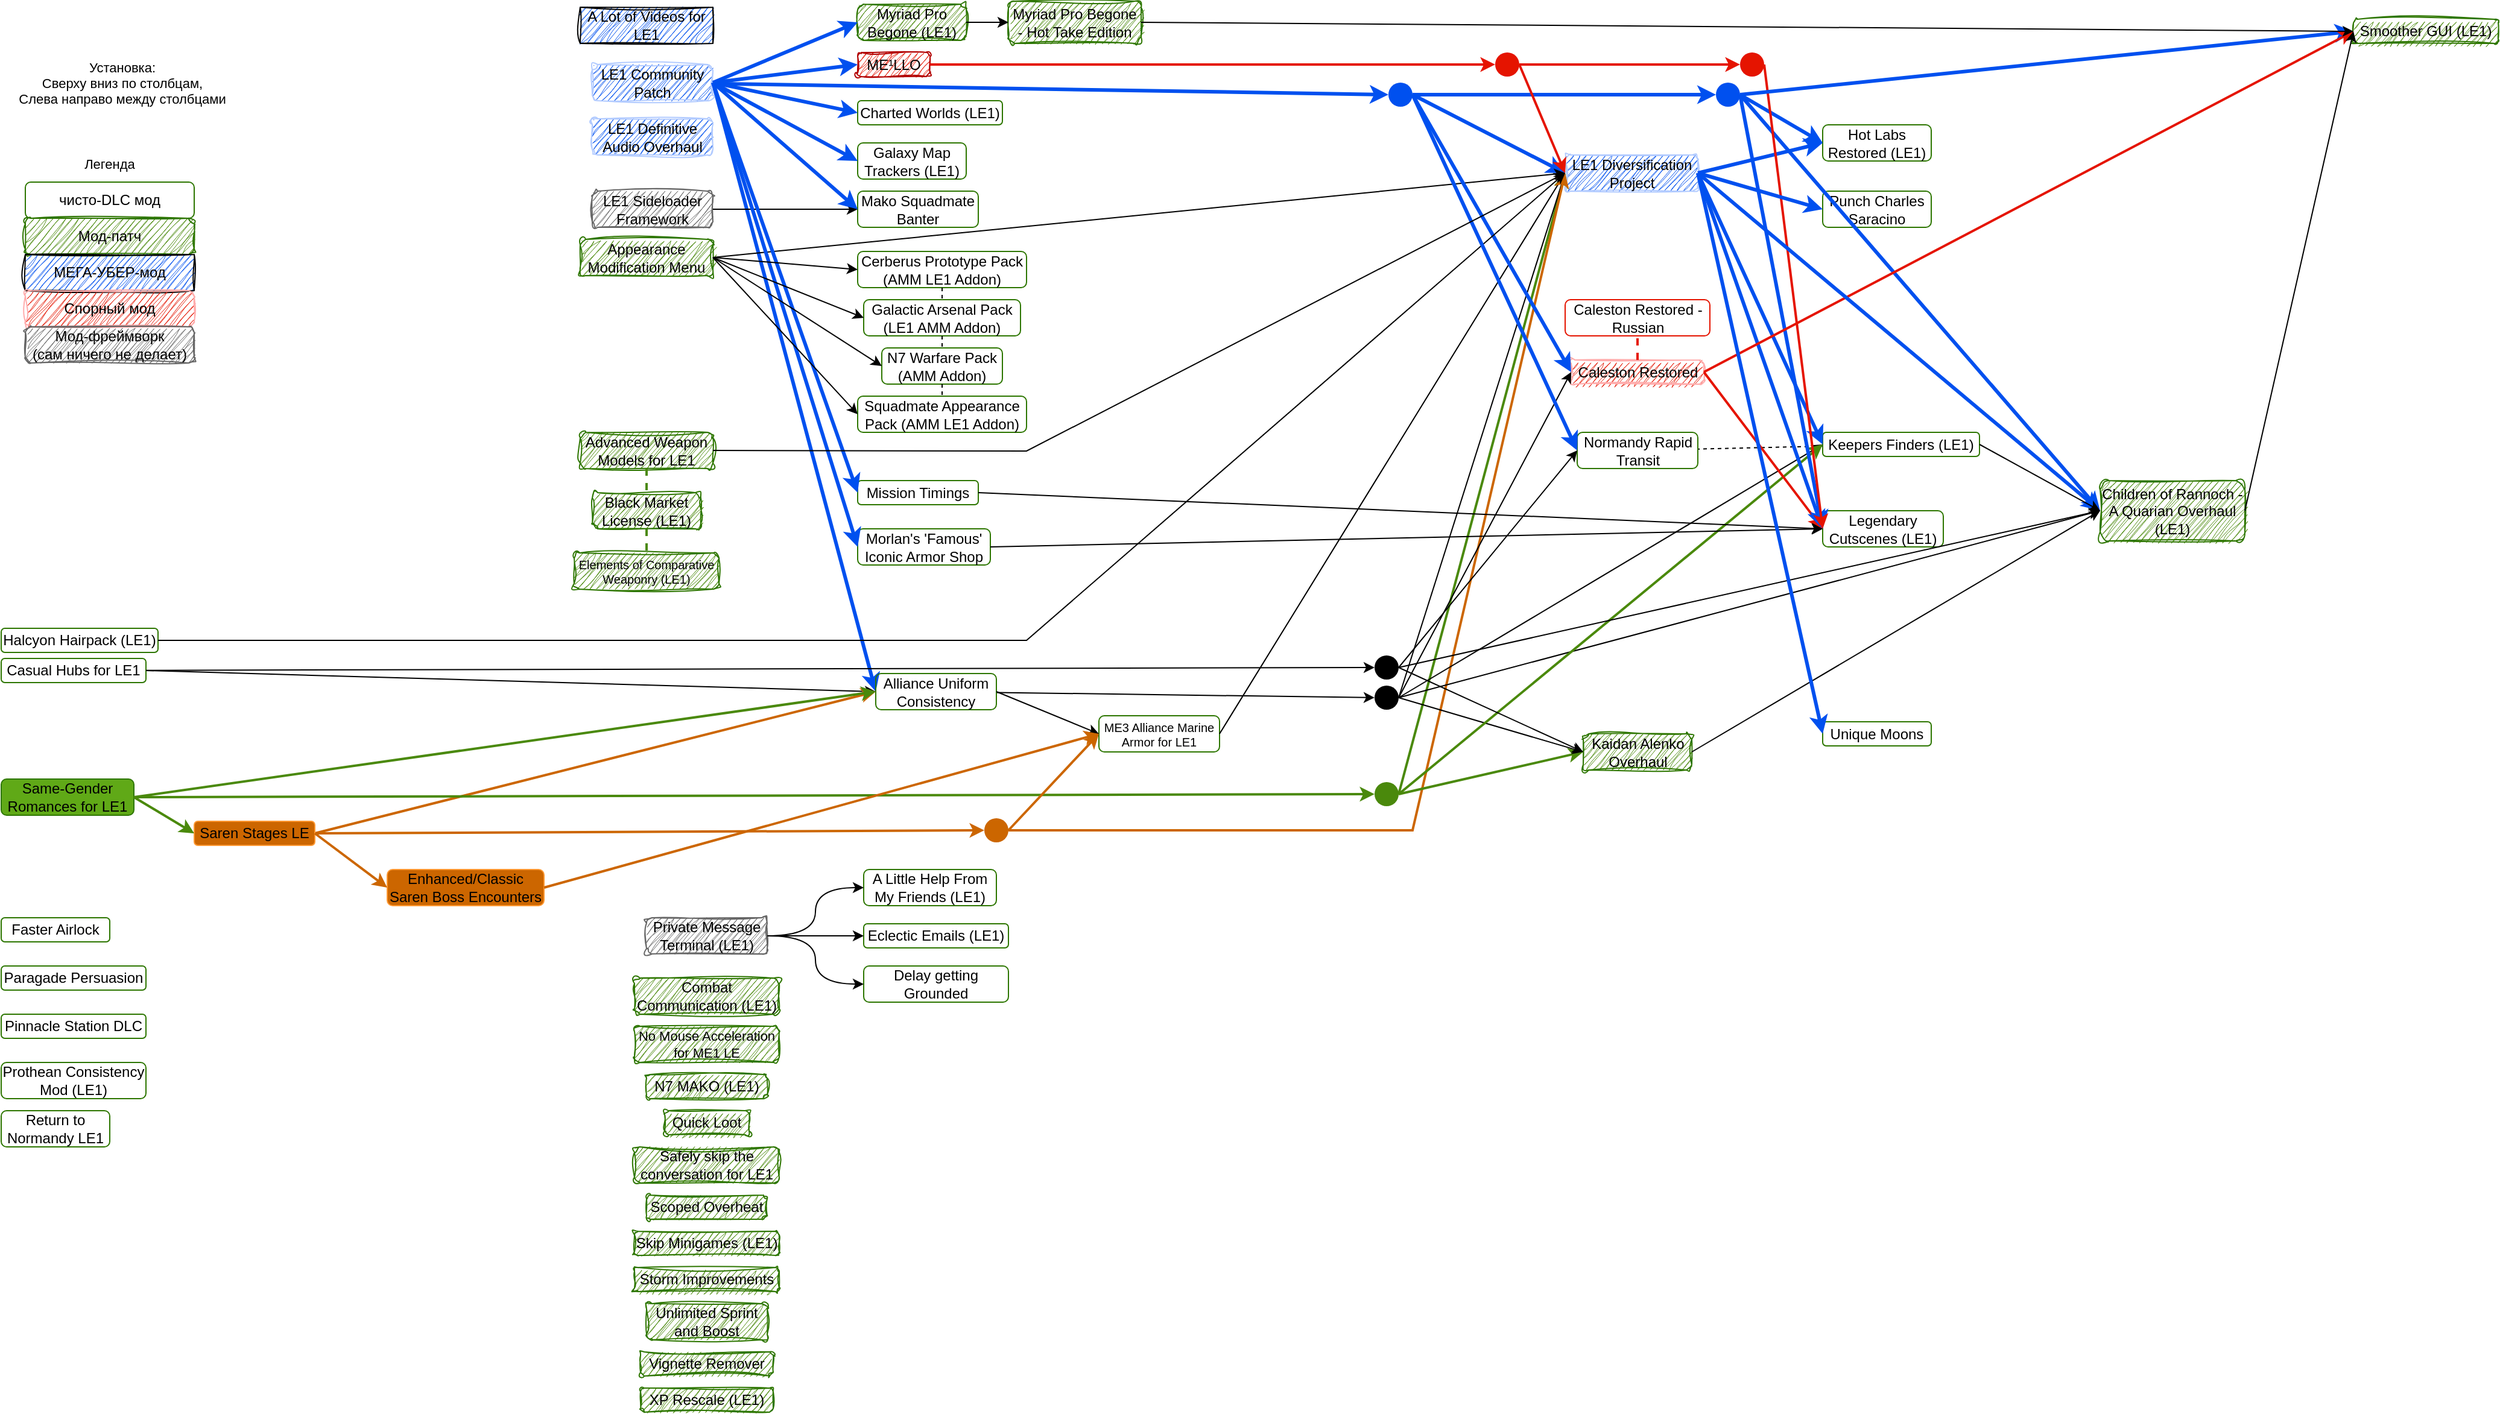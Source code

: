 <mxfile version="26.1.0">
  <diagram name="Страница — 1" id="1QfvMjIt6kSm-26QrTTU">
    <mxGraphModel dx="3042" dy="1640" grid="1" gridSize="10" guides="1" tooltips="1" connect="1" arrows="1" fold="1" page="1" pageScale="1" pageWidth="2200" pageHeight="1200" math="0" shadow="0">
      <root>
        <mxCell id="0" />
        <mxCell id="1" parent="0" />
        <mxCell id="hEbEdlZakMNNl_RcjGQe-7" style="shape=connector;rounded=0;orthogonalLoop=1;jettySize=auto;html=1;entryX=0;entryY=0.5;entryDx=0;entryDy=0;strokeColor=light-dark(#4A890C,#4A890C);align=center;verticalAlign=middle;fontFamily=Helvetica;fontSize=11;fontColor=default;labelBackgroundColor=default;endArrow=classic;strokeWidth=2;exitX=1;exitY=0.5;exitDx=0;exitDy=0;entryPerimeter=0;" edge="1" parent="1" source="hEbEdlZakMNNl_RcjGQe-16" target="XhbC9aTRr4sNY5ImtjRr-4">
          <mxGeometry relative="1" as="geometry" />
        </mxCell>
        <UserObject label="&lt;div&gt;Same-Gender Romances for LE1&lt;/div&gt;" link="https://www.nexusmods.com/masseffectlegendaryedition/mods/564" id="XhbC9aTRr4sNY5ImtjRr-1">
          <mxCell style="rounded=1;whiteSpace=wrap;html=1;fillColor=#60a917;fontColor=default;strokeColor=#2D7600;points=[[0,0.5,0,0,0],[0.5,0,0,0,0],[0.5,1,0,0,0],[1,0.5,0,0,0]];" parent="1" vertex="1">
            <mxGeometry x="40" y="645" width="110" height="30" as="geometry" />
          </mxCell>
        </UserObject>
        <UserObject label="&lt;div&gt;LE1 Sideloader Framework&lt;/div&gt;" link="https://www.nexusmods.com/masseffectlegendaryedition/mods/1309" id="XhbC9aTRr4sNY5ImtjRr-2">
          <mxCell style="rounded=1;whiteSpace=wrap;html=1;fillColor=light-dark(#666666,#666666);strokeColor=light-dark(#666666,#666666);sketch=1;curveFitting=1;jiggle=2;points=[[0,0.5,0,0,0],[0.5,0,0,0,0],[0.5,1,0,0,0],[1,0.5,0,0,0]];" parent="1" vertex="1">
            <mxGeometry x="530" y="157.5" width="100" height="30" as="geometry" />
          </mxCell>
        </UserObject>
        <mxCell id="hEbEdlZakMNNl_RcjGQe-4" style="shape=connector;rounded=0;orthogonalLoop=1;jettySize=auto;html=1;exitX=1;exitY=0.5;exitDx=0;exitDy=0;entryX=0;entryY=0.5;entryDx=0;entryDy=0;strokeColor=light-dark(#0050EF,#0050EF);align=center;verticalAlign=middle;fontFamily=Helvetica;fontSize=11;fontColor=default;labelBackgroundColor=default;endArrow=classic;strokeWidth=3;" edge="1" parent="1" source="XhbC9aTRr4sNY5ImtjRr-3" target="XhbC9aTRr4sNY5ImtjRr-9">
          <mxGeometry relative="1" as="geometry" />
        </mxCell>
        <mxCell id="hEbEdlZakMNNl_RcjGQe-42" style="shape=connector;rounded=0;orthogonalLoop=1;jettySize=auto;html=1;entryX=0;entryY=0.5;entryDx=0;entryDy=0;strokeColor=light-dark(#0050EF,#0050EF);align=center;verticalAlign=middle;fontFamily=Helvetica;fontSize=11;fontColor=default;labelBackgroundColor=default;endArrow=classic;strokeWidth=3;" edge="1" parent="1" source="XhbC9aTRr4sNY5ImtjRr-3" target="hEbEdlZakMNNl_RcjGQe-41">
          <mxGeometry relative="1" as="geometry" />
        </mxCell>
        <UserObject label="&lt;div&gt;LE1 Community Patch&lt;/div&gt;" link="https://www.nexusmods.com/masseffectlegendaryedition/mods/23" id="XhbC9aTRr4sNY5ImtjRr-3">
          <mxCell style="rounded=1;whiteSpace=wrap;html=1;fillColor=light-dark(#0050EF,#0050EF);fontColor=default;strokeColor=light-dark(#B2CBFF,#B2CBFF);points=[[0,0.5,0,0,0],[0.5,0,0,0,0],[0.5,1,0,0,0],[1,0.5,0,0,0]];sketch=1;curveFitting=1;jiggle=2;" parent="1" vertex="1">
            <mxGeometry x="530" y="52.5" width="100" height="30" as="geometry" />
          </mxCell>
        </UserObject>
        <UserObject label="&lt;div&gt;LE1 Diversification Project&lt;/div&gt;" link="https://www.nexusmods.com/masseffectlegendaryedition/mods/1172" id="XhbC9aTRr4sNY5ImtjRr-4">
          <mxCell style="rounded=1;whiteSpace=wrap;html=1;fillColor=light-dark(#0050EF,#0050EF);fontColor=default;strokeColor=light-dark(#B2CBFF,#B2CBFF);points=[[0,0.5,0,0,0],[0.5,0,0,0,0],[0.5,1,0,0,0],[1,0.5,0,0,0]];sketch=1;curveFitting=1;jiggle=2;" parent="1" vertex="1">
            <mxGeometry x="1336.5" y="127.5" width="110" height="30" as="geometry" />
          </mxCell>
        </UserObject>
        <UserObject label="LE1 Definitive Audio Overhaul" link="https://www.nexusmods.com/masseffectlegendaryedition/mods/1560" id="XhbC9aTRr4sNY5ImtjRr-5">
          <mxCell style="rounded=1;whiteSpace=wrap;html=1;fillColor=light-dark(#0050EF,#0050EF);fontColor=default;strokeColor=light-dark(#B2CBFF,#B2CBFF);points=[[0,0.5,0,0,0],[0.5,0,0,0,0],[0.5,1,0,0,0],[1,0.5,0,0,0]];sketch=1;curveFitting=1;jiggle=2;" parent="1" vertex="1">
            <mxGeometry x="530" y="97.5" width="100" height="30" as="geometry" />
          </mxCell>
        </UserObject>
        <UserObject label="A Lot of Videos for LE1" link="https://www.nexusmods.com/masseffectlegendaryedition/mods/3" id="XhbC9aTRr4sNY5ImtjRr-6">
          <mxCell style="rounded=0;whiteSpace=wrap;html=1;fillColor=light-dark(#0050EF,#0050EF);fontColor=default;strokeColor=default;fillStyle=hatch;gradientColor=none;sketch=1;curveFitting=1;jiggle=2;glass=0;shadow=0;points=[[0,0.5,0,0,0],[0.5,0,0,0,0],[0.5,1,0,0,0],[1,0.5,0,0,0]];" parent="1" vertex="1">
            <mxGeometry x="520" y="5" width="110" height="30" as="geometry" />
          </mxCell>
        </UserObject>
        <UserObject label="A Little Help From My Friends (LE1)" link="https://www.nexusmods.com/masseffectlegendaryedition/mods/1526" id="XhbC9aTRr4sNY5ImtjRr-7">
          <mxCell style="rounded=1;whiteSpace=wrap;html=1;fillColor=none;fontColor=default;strokeColor=#2D7600;points=[[0,0.5,0,0,0],[0.5,0,0,0,0],[0.5,1,0,0,0],[1,0.5,0,0,0]];" parent="1" vertex="1">
            <mxGeometry x="755" y="720" width="110" height="30" as="geometry" />
          </mxCell>
        </UserObject>
        <UserObject label="Advanced Weapon Models for LE1" link="https://www.nexusmods.com/masseffectlegendaryedition/mods/853" id="XhbC9aTRr4sNY5ImtjRr-8">
          <mxCell style="rounded=1;whiteSpace=wrap;html=1;fillColor=light-dark(#4A890C,#4A890C);fontColor=default;strokeColor=#2D7600;sketch=1;curveFitting=1;jiggle=2;points=[[0,0.5,0,0,0],[0.5,0,0,0,0],[0.5,1,0,0,0],[1,0.5,0,0,0]];" parent="1" vertex="1">
            <mxGeometry x="520" y="357.5" width="110" height="30" as="geometry" />
          </mxCell>
        </UserObject>
        <mxCell id="hEbEdlZakMNNl_RcjGQe-56" style="shape=connector;rounded=0;orthogonalLoop=1;jettySize=auto;html=1;entryX=0;entryY=0.5;entryDx=0;entryDy=0;strokeColor=default;align=center;verticalAlign=middle;fontFamily=Helvetica;fontSize=11;fontColor=default;labelBackgroundColor=default;endArrow=classic;" edge="1" parent="1" source="XhbC9aTRr4sNY5ImtjRr-9" target="hEbEdlZakMNNl_RcjGQe-55">
          <mxGeometry relative="1" as="geometry" />
        </mxCell>
        <UserObject label="Alliance Uniform Consistency" link="https://www.nexusmods.com/masseffectlegendaryedition/mods/799" id="XhbC9aTRr4sNY5ImtjRr-9">
          <mxCell style="rounded=1;whiteSpace=wrap;html=1;fillColor=none;fontColor=default;strokeColor=#2D7600;points=[[0,0.5,0,0,0],[0.5,0,0,0,0],[0.5,1,0,0,0],[1,0.5,0,0,0]];" parent="1" vertex="1">
            <mxGeometry x="765" y="557.5" width="100" height="30" as="geometry" />
          </mxCell>
        </UserObject>
        <UserObject label="Appearance Modification Menu" link="https://www.nexusmods.com/masseffectlegendaryedition/mods/2513" id="XhbC9aTRr4sNY5ImtjRr-10">
          <mxCell style="rounded=1;whiteSpace=wrap;html=1;fillColor=light-dark(#4A890C,#4A890C);fontColor=default;strokeColor=#2D7600;points=[[0,0.5,0,0,0],[0.5,0,0,0,0],[0.5,1,0,0,0],[1,0.5,0,0,0]];sketch=1;curveFitting=1;jiggle=2;" parent="1" vertex="1">
            <mxGeometry x="520" y="197.5" width="110" height="30" as="geometry" />
          </mxCell>
        </UserObject>
        <mxCell id="hEbEdlZakMNNl_RcjGQe-35" style="shape=connector;rounded=0;orthogonalLoop=1;jettySize=auto;html=1;strokeColor=light-dark(#4A890C,#4A890C);align=center;verticalAlign=middle;fontFamily=Helvetica;fontSize=11;fontColor=default;labelBackgroundColor=default;endArrow=none;dashed=1;startFill=0;strokeWidth=2;" edge="1" parent="1" source="XhbC9aTRr4sNY5ImtjRr-11" target="XhbC9aTRr4sNY5ImtjRr-18">
          <mxGeometry relative="1" as="geometry" />
        </mxCell>
        <UserObject label="Black Market License (LE1)" link="https://www.nexusmods.com/masseffectlegendaryedition/mods/661" id="XhbC9aTRr4sNY5ImtjRr-11">
          <mxCell style="rounded=1;whiteSpace=wrap;html=1;fillColor=light-dark(#4A890C,#4A890C);fontColor=default;strokeColor=#2D7600;points=[[0,0.5,0,0,0],[0.5,0,0,0,0],[0.5,1,0,0,0],[1,0.5,0,0,0]];sketch=1;curveFitting=1;jiggle=2;" parent="1" vertex="1">
            <mxGeometry x="530" y="407.5" width="90" height="30" as="geometry" />
          </mxCell>
        </UserObject>
        <UserObject label="Caleston Restored" link="https://www.nexusmods.com/masseffectlegendaryedition/mods/2238" id="XhbC9aTRr4sNY5ImtjRr-12">
          <mxCell style="rounded=1;whiteSpace=wrap;html=1;fillColor=light-dark(#E51400,#E51400);fontColor=default;strokeColor=light-dark(#FFACAC,#FFACAC);points=[[0,0.5,0,0,0],[0.5,0,0,0,0],[0.5,1,0,0,0],[1,0.5,0,0,0]];sketch=1;curveFitting=1;jiggle=2;" parent="1" vertex="1">
            <mxGeometry x="1341.5" y="297.5" width="110" height="20" as="geometry" />
          </mxCell>
        </UserObject>
        <mxCell id="hEbEdlZakMNNl_RcjGQe-5" style="shape=connector;rounded=0;orthogonalLoop=1;jettySize=auto;html=1;exitX=1;exitY=0.5;exitDx=0;exitDy=0;entryX=0;entryY=0.5;entryDx=0;entryDy=0;strokeColor=default;align=center;verticalAlign=middle;fontFamily=Helvetica;fontSize=11;fontColor=default;labelBackgroundColor=default;endArrow=classic;" edge="1" parent="1" source="XhbC9aTRr4sNY5ImtjRr-13" target="XhbC9aTRr4sNY5ImtjRr-9">
          <mxGeometry relative="1" as="geometry" />
        </mxCell>
        <UserObject label="Casual Hubs for LE1" link="https://www.nexusmods.com/masseffectlegendaryedition/mods/574" id="XhbC9aTRr4sNY5ImtjRr-13">
          <mxCell style="rounded=1;whiteSpace=wrap;html=1;fillColor=none;fontColor=default;strokeColor=#2D7600;points=[[0,0.5,0,0,0],[0.5,0,0,0,0],[0.5,1,0,0,0],[1,0.5,0,0,0]];" parent="1" vertex="1">
            <mxGeometry x="40" y="545" width="120" height="20" as="geometry" />
          </mxCell>
        </UserObject>
        <UserObject label="Caleston Restored - Russian" link="https://www.nexusmods.com/masseffectlegendaryedition/mods/2408" id="XhbC9aTRr4sNY5ImtjRr-14">
          <mxCell style="rounded=1;whiteSpace=wrap;html=1;fillColor=none;fontColor=default;strokeColor=light-dark(#E51400,#E51400);points=[[0,0.5,0,0,0],[0.5,0,0,0,0],[0.5,1,0,0,0],[1,0.5,0,0,0]];" parent="1" vertex="1">
            <mxGeometry x="1336.5" y="247.5" width="120" height="30" as="geometry" />
          </mxCell>
        </UserObject>
        <UserObject label="Combat Communication (LE1)" link="https://www.nexusmods.com/masseffectlegendaryedition/mods/1934" id="XhbC9aTRr4sNY5ImtjRr-15">
          <mxCell style="rounded=1;whiteSpace=wrap;html=1;fillColor=light-dark(#4A890C,#4A890C);fontColor=default;strokeColor=#2D7600;points=[[0,0.5,0,0,0],[0.5,0,0,0,0],[0.5,1,0,0,0],[1,0.5,0,0,0]];sketch=1;curveFitting=1;jiggle=2;" parent="1" vertex="1">
            <mxGeometry x="565" y="810" width="120" height="30" as="geometry" />
          </mxCell>
        </UserObject>
        <UserObject label="Eclectic Emails (LE1)" link="https://www.nexusmods.com/masseffectlegendaryedition/mods/1563" id="XhbC9aTRr4sNY5ImtjRr-16">
          <mxCell style="rounded=1;whiteSpace=wrap;html=1;fillColor=none;fontColor=default;strokeColor=#2D7600;points=[[0,0.5,0,0,0],[0.5,0,0,0,0],[0.5,1,0,0,0],[1,0.5,0,0,0]];" parent="1" vertex="1">
            <mxGeometry x="755" y="765" width="120" height="20" as="geometry" />
          </mxCell>
        </UserObject>
        <UserObject label="Halcyon Hairpack (LE1)" link="https://www.nexusmods.com/masseffectlegendaryedition/mods/1497" id="XhbC9aTRr4sNY5ImtjRr-17">
          <mxCell style="rounded=1;whiteSpace=wrap;html=1;fillColor=none;fontColor=default;strokeColor=#2D7600;points=[[0,0.5,0,0,0],[0.5,0,0,0,0],[0.5,1,0,0,0],[1,0.5,0,0,0]];" parent="1" vertex="1">
            <mxGeometry x="40" y="520" width="130" height="20" as="geometry" />
          </mxCell>
        </UserObject>
        <UserObject label="Elements of Comparative Weaponry (LE1)" link="https://www.nexusmods.com/masseffectlegendaryedition/mods/639" id="XhbC9aTRr4sNY5ImtjRr-18">
          <mxCell style="rounded=1;whiteSpace=wrap;html=1;fillColor=light-dark(#4A890C,#4A890C);fontColor=default;strokeColor=#2D7600;fontSize=10;points=[[0,0.5,0,0,0],[0.5,0,0,0,0],[0.5,1,0,0,0],[1,0.5,0,0,0]];sketch=1;curveFitting=1;jiggle=2;" parent="1" vertex="1">
            <mxGeometry x="515" y="457.5" width="120" height="30" as="geometry" />
          </mxCell>
        </UserObject>
        <UserObject label="Galaxy Map Trackers (LE1)" link="https://www.nexusmods.com/masseffectlegendaryedition/mods/426" id="XhbC9aTRr4sNY5ImtjRr-19">
          <mxCell style="rounded=1;whiteSpace=wrap;html=1;fillColor=none;fontColor=default;strokeColor=#2D7600;points=[[0,0.5,0,0,0],[0.5,0,0,0,0],[0.5,1,0,0,0],[1,0.5,0,0,0]];" parent="1" vertex="1">
            <mxGeometry x="750" y="117.5" width="90" height="30" as="geometry" />
          </mxCell>
        </UserObject>
        <UserObject label="Faster Airlock" link="https://www.nexusmods.com/masseffectlegendaryedition/mods/753" id="XhbC9aTRr4sNY5ImtjRr-20">
          <mxCell style="rounded=1;whiteSpace=wrap;html=1;fillColor=none;fontColor=default;strokeColor=#2D7600;points=[[0,0.5,0,0,0],[0.5,0,0,0,0],[0.5,1,0,0,0],[1,0.5,0,0,0]];" parent="1" vertex="1">
            <mxGeometry x="40" y="760" width="90" height="20" as="geometry" />
          </mxCell>
        </UserObject>
        <UserObject label="&lt;div&gt;Legendary Cutscenes (LE1)&lt;/div&gt;" link="https://www.nexusmods.com/masseffectlegendaryedition/mods/2341" id="XhbC9aTRr4sNY5ImtjRr-21">
          <mxCell style="rounded=1;whiteSpace=wrap;html=1;fillColor=none;fontColor=default;strokeColor=#2D7600;points=[[0,0.5,0,0,0],[0.5,0,0,0,0],[0.5,1,0,0,0],[1,0.5,0,0,0]];" parent="1" vertex="1">
            <mxGeometry x="1550" y="422.5" width="100" height="30" as="geometry" />
          </mxCell>
        </UserObject>
        <UserObject label="Hot Labs Restored (LE1)" link="https://www.nexusmods.com/masseffectlegendaryedition/mods/1708" id="XhbC9aTRr4sNY5ImtjRr-22">
          <mxCell style="rounded=1;whiteSpace=wrap;html=1;fillColor=none;fontColor=default;strokeColor=#2D7600;points=[[0,0.5,0,0,0],[0.5,0,0,0,0],[0.5,1,0,0,0],[1,0.5,0,0,0]];" parent="1" vertex="1">
            <mxGeometry x="1550" y="102.5" width="90" height="30" as="geometry" />
          </mxCell>
        </UserObject>
        <mxCell id="hEbEdlZakMNNl_RcjGQe-72" style="edgeStyle=none;shape=connector;rounded=0;orthogonalLoop=1;jettySize=auto;html=1;strokeColor=default;align=center;verticalAlign=middle;fontFamily=Helvetica;fontSize=11;fontColor=default;labelBackgroundColor=default;endArrow=none;startFill=0;dashed=1;" edge="1" parent="1" source="XhbC9aTRr4sNY5ImtjRr-23" target="XhbC9aTRr4sNY5ImtjRr-33">
          <mxGeometry relative="1" as="geometry" />
        </mxCell>
        <UserObject label="Keepers Finders (LE1)" link="https://www.nexusmods.com/masseffectlegendaryedition/mods/1043" id="XhbC9aTRr4sNY5ImtjRr-23">
          <mxCell style="rounded=1;whiteSpace=wrap;html=1;fillColor=none;fontColor=default;strokeColor=#2D7600;points=[[0,0.5,0,0,0],[0.5,0,0,0,0],[0.5,1,0,0,0],[1,0.5,0,0,0]];" parent="1" vertex="1">
            <mxGeometry x="1550" y="357.5" width="130" height="20" as="geometry" />
          </mxCell>
        </UserObject>
        <UserObject label="Kaidan Alenko Overhaul" link="https://www.nexusmods.com/masseffectlegendaryedition/mods/1213" id="XhbC9aTRr4sNY5ImtjRr-24">
          <mxCell style="rounded=1;whiteSpace=wrap;html=1;fillColor=light-dark(#4A890C,#4A890C);fontColor=default;strokeColor=#2D7600;points=[[0,0.5,0,0,0],[0.5,0,0,0,0],[0.5,1,0,0,0],[1,0.5,0,0,0]];sketch=1;curveFitting=1;jiggle=2;" parent="1" vertex="1">
            <mxGeometry x="1351.5" y="607.5" width="90" height="30" as="geometry" />
          </mxCell>
        </UserObject>
        <UserObject label="Mission Timings" link="https://www.nexusmods.com/masseffectlegendaryedition/mods/754" id="XhbC9aTRr4sNY5ImtjRr-25">
          <mxCell style="rounded=1;whiteSpace=wrap;html=1;fillColor=none;fontColor=default;strokeColor=#2D7600;points=[[0,0.5,0,0,0],[0.5,0,0,0,0],[0.5,1,0,0,0],[1,0.5,0,0,0]];" parent="1" vertex="1">
            <mxGeometry x="750" y="397.5" width="100" height="20" as="geometry" />
          </mxCell>
        </UserObject>
        <UserObject label="Mako Squadmate Banter" link="https://www.nexusmods.com/masseffectlegendaryedition/mods/1310" id="XhbC9aTRr4sNY5ImtjRr-26">
          <mxCell style="rounded=1;whiteSpace=wrap;html=1;fillColor=none;fontColor=default;strokeColor=#2D7600;points=[[0,0.5,0,0,0],[0.5,0,0,0,0],[0.5,1,0,0,0],[1,0.5,0,0,0]];" parent="1" vertex="1">
            <mxGeometry x="750" y="157.5" width="100" height="30" as="geometry" />
          </mxCell>
        </UserObject>
        <UserObject label="ME3 Alliance Marine Armor for LE1" link="https://www.nexusmods.com/masseffectlegendaryedition/mods/838" id="XhbC9aTRr4sNY5ImtjRr-27">
          <mxCell style="rounded=1;whiteSpace=wrap;html=1;fillColor=none;fontColor=default;strokeColor=#2D7600;fontSize=10;points=[[0,0.5,0,0,0],[0.5,0,0,0,0],[0.5,1,0,0,0],[1,0.5,0,0,0]];" parent="1" vertex="1">
            <mxGeometry x="950" y="592.5" width="100" height="30" as="geometry" />
          </mxCell>
        </UserObject>
        <UserObject label="ME¹LLO" link="https://www.nexusmods.com/masseffectlegendaryedition/mods/1500" id="XhbC9aTRr4sNY5ImtjRr-28">
          <mxCell style="rounded=1;whiteSpace=wrap;html=1;fillColor=light-dark(#E51400,#E51400);fontColor=default;strokeColor=#B20000;fillStyle=auto;sketch=1;curveFitting=1;jiggle=2;points=[[0,0.5,0,0,0],[0.5,0,0,0,0],[0.5,1,0,0,0],[1,0.5,0,0,0]];" parent="1" vertex="1">
            <mxGeometry x="750" y="42.5" width="60" height="20" as="geometry" />
          </mxCell>
        </UserObject>
        <UserObject label="N7 Warfare Pack (AMM Addon)" link="https://www.nexusmods.com/masseffectlegendaryedition/mods/2325" id="XhbC9aTRr4sNY5ImtjRr-29">
          <mxCell style="rounded=1;whiteSpace=wrap;html=1;fillColor=none;fontColor=default;strokeColor=#2D7600;points=[[0,0.5,0,0,0],[0.5,0,0,0,0],[0.5,1,0,0,0],[1,0.5,0,0,0]];" parent="1" vertex="1">
            <mxGeometry x="770" y="287.5" width="100" height="30" as="geometry" />
          </mxCell>
        </UserObject>
        <UserObject label="Morlan&#39;s &#39;Famous&#39; Iconic Armor Shop" link="https://www.nexusmods.com/masseffectlegendaryedition/mods/684" id="XhbC9aTRr4sNY5ImtjRr-30">
          <mxCell style="rounded=1;whiteSpace=wrap;html=1;fillColor=none;fontColor=default;strokeColor=#2D7600;points=[[0,0.5,0,0,0],[0.5,0,0,0,0],[0.5,1,0,0,0],[1,0.5,0,0,0]];" parent="1" vertex="1">
            <mxGeometry x="750" y="437.5" width="110" height="30" as="geometry" />
          </mxCell>
        </UserObject>
        <UserObject label="N7 MAKO (LE1)" link="https://www.nexusmods.com/masseffectlegendaryedition/mods/309" id="XhbC9aTRr4sNY5ImtjRr-31">
          <mxCell style="rounded=1;whiteSpace=wrap;html=1;fillColor=light-dark(#4A890C,#4A890C);fontColor=default;strokeColor=#2D7600;points=[[0,0.5,0,0,0],[0.5,0,0,0,0],[0.5,1,0,0,0],[1,0.5,0,0,0]];sketch=1;curveFitting=1;jiggle=2;" parent="1" vertex="1">
            <mxGeometry x="575" y="890" width="100" height="20" as="geometry" />
          </mxCell>
        </UserObject>
        <UserObject label="Myriad Pro Begone (LE1)" link="https://www.nexusmods.com/masseffectlegendaryedition/mods/1070" id="XhbC9aTRr4sNY5ImtjRr-32">
          <mxCell style="rounded=1;whiteSpace=wrap;html=1;fillColor=light-dark(#4A890C,#4A890C);fontColor=default;strokeColor=#2D7600;points=[[0,0.5,0,0,0],[0.5,0,0,0,0],[0.5,1,0,0,0],[1,0.5,0,0,0]];sketch=1;curveFitting=1;jiggle=2;" parent="1" vertex="1">
            <mxGeometry x="750" y="2.5" width="90" height="30" as="geometry" />
          </mxCell>
        </UserObject>
        <UserObject label="Normandy Rapid Transit" link="https://www.nexusmods.com/masseffectlegendaryedition/mods/755" id="XhbC9aTRr4sNY5ImtjRr-33">
          <mxCell style="rounded=1;whiteSpace=wrap;html=1;fillColor=none;fontColor=default;strokeColor=#2D7600;points=[[0,0.5,0,0,0],[0.5,0,0,0,0],[0.5,1,0,0,0],[1,0.5,0,0,0]];" parent="1" vertex="1">
            <mxGeometry x="1346.5" y="357.5" width="100" height="30" as="geometry" />
          </mxCell>
        </UserObject>
        <UserObject label="No Mouse Acceleration for ME1 LE" link="https://www.nexusmods.com/masseffectlegendaryedition/mods/319" id="XhbC9aTRr4sNY5ImtjRr-34">
          <mxCell style="rounded=1;whiteSpace=wrap;html=1;fillColor=light-dark(#4A890C,#4A890C);fontColor=default;strokeColor=#2D7600;fontSize=11;points=[[0,0.5,0,0,0],[0.5,0,0,0,0],[0.5,1,0,0,0],[1,0.5,0,0,0]];sketch=1;curveFitting=1;jiggle=2;" parent="1" vertex="1">
            <mxGeometry x="565" y="850" width="120" height="30" as="geometry" />
          </mxCell>
        </UserObject>
        <UserObject label="Prothean Consistency Mod (LE1)" link="https://www.nexusmods.com/masseffectlegendaryedition/mods/1538" id="XhbC9aTRr4sNY5ImtjRr-35">
          <mxCell style="rounded=1;whiteSpace=wrap;html=1;fillColor=none;fontColor=default;strokeColor=#2D7600;points=[[0,0.5,0,0,0],[0.5,0,0,0,0],[0.5,1,0,0,0],[1,0.5,0,0,0]];" parent="1" vertex="1">
            <mxGeometry x="40" y="880" width="120" height="30" as="geometry" />
          </mxCell>
        </UserObject>
        <UserObject label="Paragade Persuasion" link="https://www.nexusmods.com/masseffectlegendaryedition/mods/1673" id="XhbC9aTRr4sNY5ImtjRr-36">
          <mxCell style="rounded=1;whiteSpace=wrap;html=1;fillColor=none;fontColor=default;strokeColor=#2D7600;points=[[0,0.5,0,0,0],[0.5,0,0,0,0],[0.5,1,0,0,0],[1,0.5,0,0,0]];" parent="1" vertex="1">
            <mxGeometry x="40" y="800" width="120" height="20" as="geometry" />
          </mxCell>
        </UserObject>
        <mxCell id="hEbEdlZakMNNl_RcjGQe-1" style="edgeStyle=orthogonalEdgeStyle;rounded=0;orthogonalLoop=1;jettySize=auto;html=1;exitX=1;exitY=0.5;exitDx=0;exitDy=0;entryX=0;entryY=0.5;entryDx=0;entryDy=0;curved=1;" edge="1" parent="1" source="XhbC9aTRr4sNY5ImtjRr-37" target="XhbC9aTRr4sNY5ImtjRr-7">
          <mxGeometry relative="1" as="geometry" />
        </mxCell>
        <mxCell id="hEbEdlZakMNNl_RcjGQe-12" style="edgeStyle=orthogonalEdgeStyle;shape=connector;curved=1;rounded=0;orthogonalLoop=1;jettySize=auto;html=1;strokeColor=default;align=center;verticalAlign=middle;fontFamily=Helvetica;fontSize=11;fontColor=default;labelBackgroundColor=default;endArrow=classic;" edge="1" parent="1" source="XhbC9aTRr4sNY5ImtjRr-37" target="XhbC9aTRr4sNY5ImtjRr-16">
          <mxGeometry relative="1" as="geometry" />
        </mxCell>
        <UserObject label="Private Message Terminal (LE1)" link="https://www.nexusmods.com/masseffectlegendaryedition/mods/1525" id="XhbC9aTRr4sNY5ImtjRr-37">
          <mxCell style="rounded=1;whiteSpace=wrap;html=1;fillColor=light-dark(#666666,#666666);fontColor=default;strokeColor=light-dark(#666666,#666666);points=[[0,0.5,0,0,0],[0.5,0,0,0,0],[0.5,1,0,0,0],[1,0.5,0,0,0]];sketch=1;curveFitting=1;jiggle=2;" parent="1" vertex="1">
            <mxGeometry x="575" y="760" width="100" height="30" as="geometry" />
          </mxCell>
        </UserObject>
        <UserObject label="Pinnacle Station DLC" link="https://www.nexusmods.com/masseffectlegendaryedition/mods/832" id="XhbC9aTRr4sNY5ImtjRr-38">
          <mxCell style="rounded=1;whiteSpace=wrap;html=1;fillColor=none;fontColor=default;strokeColor=#2D7600;points=[[0,0.5,0,0,0],[0.5,0,0,0,0],[0.5,1,0,0,0],[1,0.5,0,0,0]];" parent="1" vertex="1">
            <mxGeometry x="40" y="840" width="120" height="20" as="geometry" />
          </mxCell>
        </UserObject>
        <UserObject label="Quick Loot" link="https://www.nexusmods.com/masseffectlegendaryedition/mods/1026" id="XhbC9aTRr4sNY5ImtjRr-39">
          <mxCell style="rounded=1;whiteSpace=wrap;html=1;fillColor=light-dark(#4A890C,#4A890C);fontColor=default;strokeColor=#2D7600;points=[[0,0.5,0,0,0],[0.5,0,0,0,0],[0.5,1,0,0,0],[1,0.5,0,0,0]];sketch=1;curveFitting=1;jiggle=2;" parent="1" vertex="1">
            <mxGeometry x="590" y="920" width="70" height="20" as="geometry" />
          </mxCell>
        </UserObject>
        <UserObject label="Punch Charles Saracino" link="https://www.nexusmods.com/masseffectlegendaryedition/mods/1524" id="XhbC9aTRr4sNY5ImtjRr-40">
          <mxCell style="rounded=1;whiteSpace=wrap;html=1;fillColor=none;fontColor=default;strokeColor=#2D7600;points=[[0,0.5,0,0,0],[0.5,0,0,0,0],[0.5,1,0,0,0],[1,0.5,0,0,0]];" parent="1" vertex="1">
            <mxGeometry x="1550" y="157.5" width="90" height="30" as="geometry" />
          </mxCell>
        </UserObject>
        <UserObject label="Scoped Overheat" link="https://www.nexusmods.com/masseffectlegendaryedition/mods/1813" id="XhbC9aTRr4sNY5ImtjRr-41">
          <mxCell style="rounded=1;whiteSpace=wrap;html=1;fillColor=light-dark(#4A890C,#4A890C);fontColor=default;strokeColor=#2D7600;points=[[0,0.5,0,0,0],[0.5,0,0,0,0],[0.5,1,0,0,0],[1,0.5,0,0,0]];sketch=1;curveFitting=1;jiggle=2;" parent="1" vertex="1">
            <mxGeometry x="575" y="990" width="100" height="20" as="geometry" />
          </mxCell>
        </UserObject>
        <UserObject label="Return to Normandy LE1" link="https://www.nexusmods.com/masseffectlegendaryedition/mods/1580" id="XhbC9aTRr4sNY5ImtjRr-42">
          <mxCell style="rounded=1;whiteSpace=wrap;html=1;fillColor=none;fontColor=default;strokeColor=#2D7600;points=[[0,0.5,0,0,0],[0.5,0,0,0,0],[0.5,1,0,0,0],[1,0.5,0,0,0]];" parent="1" vertex="1">
            <mxGeometry x="40" y="920" width="90" height="30" as="geometry" />
          </mxCell>
        </UserObject>
        <mxCell id="hEbEdlZakMNNl_RcjGQe-8" style="shape=connector;rounded=0;orthogonalLoop=1;jettySize=auto;html=1;entryX=0;entryY=0.5;entryDx=0;entryDy=0;strokeColor=light-dark(#CC6600,#CC6600);align=center;verticalAlign=middle;fontFamily=Helvetica;fontSize=11;fontColor=default;labelBackgroundColor=default;endArrow=classic;strokeWidth=2;exitX=1;exitY=0.5;exitDx=0;exitDy=0;exitPerimeter=0;" edge="1" parent="1" source="XhbC9aTRr4sNY5ImtjRr-43" target="XhbC9aTRr4sNY5ImtjRr-9">
          <mxGeometry relative="1" as="geometry" />
        </mxCell>
        <mxCell id="hEbEdlZakMNNl_RcjGQe-22" style="shape=connector;rounded=0;orthogonalLoop=1;jettySize=auto;html=1;entryX=0;entryY=0.5;entryDx=0;entryDy=0;strokeColor=light-dark(#CC6600,#CC6600);align=center;verticalAlign=middle;fontFamily=Helvetica;fontSize=11;fontColor=default;labelBackgroundColor=default;endArrow=classic;strokeWidth=2;exitX=1;exitY=0.5;exitDx=0;exitDy=0;exitPerimeter=0;" edge="1" parent="1" source="XhbC9aTRr4sNY5ImtjRr-43" target="hEbEdlZakMNNl_RcjGQe-21">
          <mxGeometry relative="1" as="geometry" />
        </mxCell>
        <UserObject label="Saren Stages LE" link="https://www.nexusmods.com/masseffectlegendaryedition/mods/666" id="XhbC9aTRr4sNY5ImtjRr-43">
          <mxCell style="rounded=1;whiteSpace=wrap;html=1;fillColor=light-dark(#CC6600,#CC6600);fontColor=default;strokeColor=light-dark(#FF9933,#FF9933);points=[[0,0.5,0,0,0],[0.5,0,0,0,0],[0.5,1,0,0,0],[1,0.5,0,0,0]];" parent="1" vertex="1">
            <mxGeometry x="200" y="680" width="100" height="20" as="geometry" />
          </mxCell>
        </UserObject>
        <UserObject label="Safely skip the conversation for LE1" link="https://www.nexusmods.com/masseffectlegendaryedition/mods/438" id="XhbC9aTRr4sNY5ImtjRr-44">
          <mxCell style="rounded=1;whiteSpace=wrap;html=1;fillColor=light-dark(#4A890C,#4A890C);fontColor=default;strokeColor=#2D7600;points=[[0,0.5,0,0,0],[0.5,0,0,0,0],[0.5,1,0,0,0],[1,0.5,0,0,0]];sketch=1;curveFitting=1;jiggle=2;" parent="1" vertex="1">
            <mxGeometry x="565" y="950" width="120" height="30" as="geometry" />
          </mxCell>
        </UserObject>
        <UserObject label="Skip Minigames (LE1)" link="https://www.nexusmods.com/masseffectlegendaryedition/mods/360" id="XhbC9aTRr4sNY5ImtjRr-45">
          <mxCell style="rounded=1;whiteSpace=wrap;html=1;fillColor=light-dark(#4A890C,#4A890C);fontColor=default;strokeColor=#2D7600;points=[[0,0.5,0,0,0],[0.5,0,0,0,0],[0.5,1,0,0,0],[1,0.5,0,0,0]];sketch=1;curveFitting=1;jiggle=2;" parent="1" vertex="1">
            <mxGeometry x="565" y="1020" width="120" height="20" as="geometry" />
          </mxCell>
        </UserObject>
        <UserObject label="Unlimited Sprint and Boost" link="https://www.nexusmods.com/masseffectlegendaryedition/mods/337" id="XhbC9aTRr4sNY5ImtjRr-46">
          <mxCell style="rounded=1;whiteSpace=wrap;html=1;fillColor=light-dark(#4A890C,#4A890C);fontColor=default;strokeColor=#2D7600;points=[[0,0.5,0,0,0],[0.5,0,0,0,0],[0.5,1,0,0,0],[1,0.5,0,0,0]];sketch=1;curveFitting=1;jiggle=2;" parent="1" vertex="1">
            <mxGeometry x="575" y="1080" width="100" height="30" as="geometry" />
          </mxCell>
        </UserObject>
        <UserObject label="Smoother GUI (LE1)" link="https://www.nexusmods.com/masseffectlegendaryedition/mods/2121" id="XhbC9aTRr4sNY5ImtjRr-47">
          <mxCell style="rounded=1;whiteSpace=wrap;html=1;fillColor=light-dark(#4A890C,#4A890C);fontColor=default;strokeColor=#2D7600;points=[[0,0.5,0,0,0],[0.5,0,0,0,0],[0.5,1,0,0,0],[1,0.5,0,0,0]];sketch=1;curveFitting=1;jiggle=2;" parent="1" vertex="1">
            <mxGeometry x="1990" y="15" width="120" height="20" as="geometry" />
          </mxCell>
        </UserObject>
        <UserObject label="Unique Moons" link="https://www.nexusmods.com/masseffectlegendaryedition/mods/1735" id="XhbC9aTRr4sNY5ImtjRr-48">
          <mxCell style="rounded=1;whiteSpace=wrap;html=1;fillColor=none;fontColor=default;strokeColor=#2D7600;points=[[0,0.5,0,0,0],[0.5,0,0,0,0],[0.5,1,0,0,0],[1,0.5,0,0,0]];" parent="1" vertex="1">
            <mxGeometry x="1550" y="597.5" width="90" height="20" as="geometry" />
          </mxCell>
        </UserObject>
        <UserObject label="Storm Improvements" link="https://www.nexusmods.com/masseffectlegendaryedition/mods/1971" id="XhbC9aTRr4sNY5ImtjRr-49">
          <mxCell style="rounded=1;whiteSpace=wrap;html=1;fillColor=light-dark(#4A890C,#4A890C);fontColor=default;strokeColor=#2D7600;points=[[0,0.5,0,0,0],[0.5,0,0,0,0],[0.5,1,0,0,0],[1,0.5,0,0,0]];sketch=1;curveFitting=1;jiggle=2;" parent="1" vertex="1">
            <mxGeometry x="565" y="1050" width="120" height="20" as="geometry" />
          </mxCell>
        </UserObject>
        <UserObject label="Vignette Remover" link="https://www.nexusmods.com/masseffectlegendaryedition/mods/428" id="XhbC9aTRr4sNY5ImtjRr-50">
          <mxCell style="rounded=1;whiteSpace=wrap;html=1;fillColor=light-dark(#4A890C,#4A890C);fontColor=default;strokeColor=#2D7600;points=[[0,0.5,0,0,0],[0.5,0,0,0,0],[0.5,1,0,0,0],[1,0.5,0,0,0]];sketch=1;curveFitting=1;jiggle=2;" parent="1" vertex="1">
            <mxGeometry x="570" y="1120" width="110" height="20" as="geometry" />
          </mxCell>
        </UserObject>
        <UserObject label="XP Rescale (LE1)" link="https://www.nexusmods.com/masseffectlegendaryedition/mods/369" id="XhbC9aTRr4sNY5ImtjRr-52">
          <mxCell style="rounded=1;whiteSpace=wrap;html=1;fillColor=light-dark(#4A890C,#4A890C);fontColor=default;strokeColor=#2D7600;points=[[0,0.5,0,0,0],[0.5,0,0,0,0],[0.5,1,0,0,0],[1,0.5,0,0,0]];sketch=1;curveFitting=1;jiggle=2;" parent="1" vertex="1">
            <mxGeometry x="570" y="1150" width="110" height="20" as="geometry" />
          </mxCell>
        </UserObject>
        <UserObject label="Delay getting Grounded" link="https://www.nexusmods.com/masseffectlegendaryedition/mods/1989" id="hEbEdlZakMNNl_RcjGQe-10">
          <mxCell style="rounded=1;whiteSpace=wrap;html=1;fillColor=none;fontColor=default;strokeColor=#2D7600;points=[[0,0.5,0,0,0],[0.5,0,0,0,0],[0.5,1,0,0,0],[1,0.5,0,0,0]];" vertex="1" parent="1">
            <mxGeometry x="755" y="800" width="120" height="30" as="geometry" />
          </mxCell>
        </UserObject>
        <mxCell id="hEbEdlZakMNNl_RcjGQe-11" style="edgeStyle=orthogonalEdgeStyle;shape=connector;curved=1;rounded=0;orthogonalLoop=1;jettySize=auto;html=1;entryX=0;entryY=0.5;entryDx=0;entryDy=0;entryPerimeter=0;strokeColor=default;align=center;verticalAlign=middle;fontFamily=Helvetica;fontSize=11;fontColor=default;labelBackgroundColor=default;endArrow=classic;" edge="1" parent="1" source="XhbC9aTRr4sNY5ImtjRr-37" target="hEbEdlZakMNNl_RcjGQe-10">
          <mxGeometry relative="1" as="geometry" />
        </mxCell>
        <mxCell id="hEbEdlZakMNNl_RcjGQe-13" style="shape=connector;rounded=0;orthogonalLoop=1;jettySize=auto;html=1;entryX=0;entryY=0.5;entryDx=0;entryDy=0;entryPerimeter=0;strokeColor=light-dark(#4A890C,#4A890C);align=center;verticalAlign=middle;fontFamily=Helvetica;fontSize=11;fontColor=default;labelBackgroundColor=default;endArrow=classic;strokeWidth=2;exitX=1;exitY=0.5;exitDx=0;exitDy=0;exitPerimeter=0;" edge="1" parent="1" source="XhbC9aTRr4sNY5ImtjRr-1" target="XhbC9aTRr4sNY5ImtjRr-43">
          <mxGeometry relative="1" as="geometry" />
        </mxCell>
        <mxCell id="hEbEdlZakMNNl_RcjGQe-28" style="shape=connector;rounded=0;orthogonalLoop=1;jettySize=auto;html=1;entryX=0;entryY=0.5;entryDx=0;entryDy=0;strokeColor=light-dark(#4A890C,#4A890C);align=center;verticalAlign=middle;fontFamily=Helvetica;fontSize=11;fontColor=default;labelBackgroundColor=default;endArrow=classic;strokeWidth=2;exitX=1;exitY=0.5;exitDx=0;exitDy=0;exitPerimeter=0;" edge="1" parent="1" source="XhbC9aTRr4sNY5ImtjRr-1" target="hEbEdlZakMNNl_RcjGQe-16">
          <mxGeometry relative="1" as="geometry" />
        </mxCell>
        <mxCell id="hEbEdlZakMNNl_RcjGQe-15" style="shape=connector;rounded=0;orthogonalLoop=1;jettySize=auto;html=1;exitX=1;exitY=0.5;exitDx=0;exitDy=0;entryX=0;entryY=0.5;entryDx=0;entryDy=0;entryPerimeter=0;strokeColor=light-dark(#4A890C,#4A890C);align=center;verticalAlign=middle;fontFamily=Helvetica;fontSize=11;fontColor=default;labelBackgroundColor=default;endArrow=classic;strokeWidth=2;exitPerimeter=0;" edge="1" parent="1" source="XhbC9aTRr4sNY5ImtjRr-1" target="XhbC9aTRr4sNY5ImtjRr-9">
          <mxGeometry relative="1" as="geometry" />
        </mxCell>
        <mxCell id="hEbEdlZakMNNl_RcjGQe-16" value="" style="shape=ellipse;fillColor=light-dark(#4A890C,#4A890C);strokeColor=none;html=1;sketch=0;fontFamily=Helvetica;fontSize=11;fontColor=default;labelBackgroundColor=default;" vertex="1" parent="1">
          <mxGeometry x="1178.5" y="647.5" width="20" height="20" as="geometry" />
        </mxCell>
        <mxCell id="hEbEdlZakMNNl_RcjGQe-18" style="shape=connector;rounded=0;orthogonalLoop=1;jettySize=auto;html=1;entryX=0;entryY=0.5;entryDx=0;entryDy=0;strokeColor=light-dark(#E51400,#E51400);align=center;verticalAlign=middle;fontFamily=Helvetica;fontSize=11;fontColor=default;labelBackgroundColor=default;endArrow=classic;strokeWidth=2;" edge="1" parent="1" source="XhbC9aTRr4sNY5ImtjRr-28" target="hEbEdlZakMNNl_RcjGQe-83">
          <mxGeometry relative="1" as="geometry" />
        </mxCell>
        <mxCell id="hEbEdlZakMNNl_RcjGQe-19" style="shape=connector;rounded=0;orthogonalLoop=1;jettySize=auto;html=1;entryX=0;entryY=0.5;entryDx=0;entryDy=0;entryPerimeter=0;strokeColor=default;align=center;verticalAlign=middle;fontFamily=Helvetica;fontSize=11;fontColor=default;labelBackgroundColor=default;endArrow=classic;exitX=1;exitY=0.5;exitDx=0;exitDy=0;" edge="1" parent="1" source="hEbEdlZakMNNl_RcjGQe-55" target="XhbC9aTRr4sNY5ImtjRr-4">
          <mxGeometry relative="1" as="geometry" />
        </mxCell>
        <mxCell id="hEbEdlZakMNNl_RcjGQe-20" style="shape=connector;rounded=0;orthogonalLoop=1;jettySize=auto;html=1;entryX=0;entryY=0.5;entryDx=0;entryDy=0;entryPerimeter=0;strokeColor=default;align=center;verticalAlign=middle;fontFamily=Helvetica;fontSize=11;fontColor=default;labelBackgroundColor=default;endArrow=classic;exitX=1;exitY=0.5;exitDx=0;exitDy=0;exitPerimeter=0;" edge="1" parent="1" source="XhbC9aTRr4sNY5ImtjRr-9" target="XhbC9aTRr4sNY5ImtjRr-27">
          <mxGeometry relative="1" as="geometry" />
        </mxCell>
        <mxCell id="hEbEdlZakMNNl_RcjGQe-21" value="" style="shape=ellipse;fillColor=light-dark(#CC6600,#CC6600);strokeColor=none;html=1;sketch=0;fontFamily=Helvetica;fontSize=11;fontColor=default;labelBackgroundColor=default;" vertex="1" parent="1">
          <mxGeometry x="855" y="677.5" width="20" height="20" as="geometry" />
        </mxCell>
        <mxCell id="hEbEdlZakMNNl_RcjGQe-23" style="shape=connector;rounded=0;orthogonalLoop=1;jettySize=auto;html=1;entryX=0;entryY=0.5;entryDx=0;entryDy=0;entryPerimeter=0;strokeColor=light-dark(#CC6600,#CC6600);align=center;verticalAlign=middle;fontFamily=Helvetica;fontSize=11;fontColor=default;labelBackgroundColor=default;endArrow=classic;strokeWidth=2;exitX=1;exitY=0.5;exitDx=0;exitDy=0;" edge="1" parent="1" source="hEbEdlZakMNNl_RcjGQe-21" target="XhbC9aTRr4sNY5ImtjRr-27">
          <mxGeometry relative="1" as="geometry" />
        </mxCell>
        <UserObject label="Enhanced/Classic Saren Boss Encounters" link="https://www.nexusmods.com/masseffectlegendaryedition/mods/542" id="hEbEdlZakMNNl_RcjGQe-24">
          <mxCell style="rounded=1;whiteSpace=wrap;html=1;fillColor=light-dark(#CC6600,#CC6600);fontColor=default;strokeColor=light-dark(#FF9933,#FF9933);points=[[0,0.5,0,0,0],[0.5,0,0,0,0],[0.5,1,0,0,0],[1,0.5,0,0,0]];" vertex="1" parent="1">
            <mxGeometry x="360" y="720" width="130" height="30" as="geometry" />
          </mxCell>
        </UserObject>
        <mxCell id="hEbEdlZakMNNl_RcjGQe-25" style="shape=connector;rounded=0;orthogonalLoop=1;jettySize=auto;html=1;entryX=0;entryY=0.5;entryDx=0;entryDy=0;entryPerimeter=0;strokeColor=light-dark(#CC6600,#CC6600);align=center;verticalAlign=middle;fontFamily=Helvetica;fontSize=11;fontColor=default;labelBackgroundColor=default;endArrow=classic;strokeWidth=2;exitX=1;exitY=0.5;exitDx=0;exitDy=0;exitPerimeter=0;" edge="1" parent="1" source="XhbC9aTRr4sNY5ImtjRr-43" target="hEbEdlZakMNNl_RcjGQe-24">
          <mxGeometry relative="1" as="geometry" />
        </mxCell>
        <mxCell id="hEbEdlZakMNNl_RcjGQe-26" style="shape=connector;rounded=0;orthogonalLoop=1;jettySize=auto;html=1;entryX=0;entryY=0.5;entryDx=0;entryDy=0;entryPerimeter=0;strokeColor=light-dark(#CC6600,#CC6600);align=center;verticalAlign=middle;fontFamily=Helvetica;fontSize=11;fontColor=default;labelBackgroundColor=default;endArrow=classic;strokeWidth=2;exitX=1;exitY=0.5;exitDx=0;exitDy=0;exitPerimeter=0;" edge="1" parent="1" source="hEbEdlZakMNNl_RcjGQe-24" target="XhbC9aTRr4sNY5ImtjRr-27">
          <mxGeometry relative="1" as="geometry">
            <mxPoint x="520" y="772.5" as="sourcePoint" />
          </mxGeometry>
        </mxCell>
        <mxCell id="hEbEdlZakMNNl_RcjGQe-27" style="shape=connector;rounded=0;orthogonalLoop=1;jettySize=auto;html=1;entryX=0;entryY=0.5;entryDx=0;entryDy=0;entryPerimeter=0;strokeColor=default;align=center;verticalAlign=middle;fontFamily=Helvetica;fontSize=11;fontColor=default;labelBackgroundColor=default;endArrow=classic;exitX=1;exitY=0.5;exitDx=0;exitDy=0;exitPerimeter=0;" edge="1" parent="1" source="XhbC9aTRr4sNY5ImtjRr-27" target="XhbC9aTRr4sNY5ImtjRr-4">
          <mxGeometry relative="1" as="geometry" />
        </mxCell>
        <mxCell id="hEbEdlZakMNNl_RcjGQe-31" style="shape=connector;rounded=0;orthogonalLoop=1;jettySize=auto;html=1;exitX=1;exitY=0.5;exitDx=0;exitDy=0;entryX=0;entryY=0.5;entryDx=0;entryDy=0;entryPerimeter=0;strokeColor=light-dark(#CC6600,#CC6600);align=center;verticalAlign=middle;fontFamily=Helvetica;fontSize=11;fontColor=default;labelBackgroundColor=default;endArrow=classic;strokeWidth=2;" edge="1" parent="1" source="hEbEdlZakMNNl_RcjGQe-21" target="XhbC9aTRr4sNY5ImtjRr-4">
          <mxGeometry relative="1" as="geometry">
            <Array as="points">
              <mxPoint x="1210" y="687.5" />
            </Array>
          </mxGeometry>
        </mxCell>
        <mxCell id="hEbEdlZakMNNl_RcjGQe-32" style="shape=connector;rounded=0;orthogonalLoop=1;jettySize=auto;html=1;entryX=0;entryY=0.5;entryDx=0;entryDy=0;entryPerimeter=0;strokeColor=light-dark(#0050EF,#0050EF);align=center;verticalAlign=middle;fontFamily=Helvetica;fontSize=11;fontColor=default;labelBackgroundColor=default;endArrow=classic;strokeWidth=3;exitX=1;exitY=0.5;exitDx=0;exitDy=0;" edge="1" parent="1" source="hEbEdlZakMNNl_RcjGQe-41" target="XhbC9aTRr4sNY5ImtjRr-4">
          <mxGeometry relative="1" as="geometry" />
        </mxCell>
        <mxCell id="hEbEdlZakMNNl_RcjGQe-34" style="shape=connector;rounded=0;orthogonalLoop=1;jettySize=auto;html=1;entryX=0.5;entryY=0;entryDx=0;entryDy=0;entryPerimeter=0;strokeColor=light-dark(#4A890C,#4A890C);align=center;verticalAlign=middle;fontFamily=Helvetica;fontSize=11;fontColor=default;labelBackgroundColor=default;endArrow=none;startFill=0;dashed=1;strokeWidth=2;" edge="1" parent="1" source="XhbC9aTRr4sNY5ImtjRr-8" target="XhbC9aTRr4sNY5ImtjRr-11">
          <mxGeometry relative="1" as="geometry" />
        </mxCell>
        <mxCell id="hEbEdlZakMNNl_RcjGQe-37" style="shape=connector;rounded=0;orthogonalLoop=1;jettySize=auto;html=1;entryX=0;entryY=0.5;entryDx=0;entryDy=0;entryPerimeter=0;strokeColor=default;align=center;verticalAlign=middle;fontFamily=Helvetica;fontSize=11;fontColor=default;labelBackgroundColor=default;endArrow=classic;exitX=1;exitY=0.5;exitDx=0;exitDy=0;exitPerimeter=0;" edge="1" parent="1" source="XhbC9aTRr4sNY5ImtjRr-10" target="XhbC9aTRr4sNY5ImtjRr-4">
          <mxGeometry relative="1" as="geometry" />
        </mxCell>
        <mxCell id="hEbEdlZakMNNl_RcjGQe-38" style="shape=connector;rounded=0;orthogonalLoop=1;jettySize=auto;html=1;entryX=0;entryY=0.5;entryDx=0;entryDy=0;entryPerimeter=0;strokeColor=default;align=center;verticalAlign=middle;fontFamily=Helvetica;fontSize=11;fontColor=default;labelBackgroundColor=default;endArrow=classic;exitX=1;exitY=0.5;exitDx=0;exitDy=0;" edge="1" parent="1" source="hEbEdlZakMNNl_RcjGQe-55" target="XhbC9aTRr4sNY5ImtjRr-12">
          <mxGeometry relative="1" as="geometry" />
        </mxCell>
        <mxCell id="hEbEdlZakMNNl_RcjGQe-39" style="shape=connector;rounded=0;orthogonalLoop=1;jettySize=auto;html=1;entryX=0;entryY=0.5;entryDx=0;entryDy=0;entryPerimeter=0;strokeColor=light-dark(#0050EF,#0050EF);align=center;verticalAlign=middle;fontFamily=Helvetica;fontSize=11;fontColor=default;labelBackgroundColor=default;endArrow=classic;strokeWidth=3;exitX=1;exitY=0.5;exitDx=0;exitDy=0;" edge="1" parent="1" source="hEbEdlZakMNNl_RcjGQe-41" target="XhbC9aTRr4sNY5ImtjRr-12">
          <mxGeometry relative="1" as="geometry" />
        </mxCell>
        <mxCell id="hEbEdlZakMNNl_RcjGQe-48" style="shape=connector;rounded=0;orthogonalLoop=1;jettySize=auto;html=1;entryX=0;entryY=0.5;entryDx=0;entryDy=0;strokeColor=light-dark(#0050EF,#0050EF);align=center;verticalAlign=middle;fontFamily=Helvetica;fontSize=11;fontColor=default;labelBackgroundColor=default;endArrow=classic;strokeWidth=3;exitX=1;exitY=0.5;exitDx=0;exitDy=0;" edge="1" parent="1" source="hEbEdlZakMNNl_RcjGQe-41" target="hEbEdlZakMNNl_RcjGQe-47">
          <mxGeometry relative="1" as="geometry" />
        </mxCell>
        <mxCell id="hEbEdlZakMNNl_RcjGQe-41" value="" style="shape=ellipse;fillColor=light-dark(#0050EF,#0050EF);strokeColor=none;html=1;sketch=0;fontFamily=Helvetica;fontSize=11;fontColor=default;labelBackgroundColor=default;" vertex="1" parent="1">
          <mxGeometry x="1190" y="67.5" width="20" height="20" as="geometry" />
        </mxCell>
        <UserObject label="Charted Worlds (LE1)" link="https://www.nexusmods.com/masseffectlegendaryedition/mods/524" id="hEbEdlZakMNNl_RcjGQe-43">
          <mxCell style="rounded=1;whiteSpace=wrap;html=1;fillColor=none;fontColor=default;strokeColor=#2D7600;points=[[0,0.5,0,0,0],[0.5,0,0,0,0],[0.5,1,0,0,0],[1,0.5,0,0,0]];" vertex="1" parent="1">
            <mxGeometry x="750" y="82.5" width="120" height="20" as="geometry" />
          </mxCell>
        </UserObject>
        <mxCell id="hEbEdlZakMNNl_RcjGQe-44" style="shape=connector;rounded=0;orthogonalLoop=1;jettySize=auto;html=1;entryX=0.5;entryY=1;entryDx=0;entryDy=0;entryPerimeter=0;strokeColor=light-dark(#E51400,#E51400);align=center;verticalAlign=middle;fontFamily=Helvetica;fontSize=11;fontColor=default;labelBackgroundColor=default;endArrow=none;dashed=1;startFill=0;exitX=0.5;exitY=0;exitDx=0;exitDy=0;exitPerimeter=0;strokeWidth=2;" edge="1" parent="1" source="XhbC9aTRr4sNY5ImtjRr-12" target="XhbC9aTRr4sNY5ImtjRr-14">
          <mxGeometry relative="1" as="geometry" />
        </mxCell>
        <mxCell id="hEbEdlZakMNNl_RcjGQe-45" style="shape=connector;rounded=0;orthogonalLoop=1;jettySize=auto;html=1;entryX=0;entryY=0.5;entryDx=0;entryDy=0;entryPerimeter=0;strokeColor=light-dark(#0050EF,#0050EF);align=center;verticalAlign=middle;fontFamily=Helvetica;fontSize=11;fontColor=default;labelBackgroundColor=default;endArrow=classic;strokeWidth=3;exitX=1;exitY=0.5;exitDx=0;exitDy=0;exitPerimeter=0;" edge="1" parent="1" source="XhbC9aTRr4sNY5ImtjRr-3" target="hEbEdlZakMNNl_RcjGQe-43">
          <mxGeometry relative="1" as="geometry" />
        </mxCell>
        <mxCell id="hEbEdlZakMNNl_RcjGQe-46" style="shape=connector;rounded=0;orthogonalLoop=1;jettySize=auto;html=1;entryX=0;entryY=0.5;entryDx=0;entryDy=0;entryPerimeter=0;strokeColor=light-dark(#0050EF,#0050EF);align=center;verticalAlign=middle;fontFamily=Helvetica;fontSize=11;fontColor=default;labelBackgroundColor=default;endArrow=classic;strokeWidth=3;exitX=1;exitY=0.5;exitDx=0;exitDy=0;exitPerimeter=0;" edge="1" parent="1" source="XhbC9aTRr4sNY5ImtjRr-3" target="XhbC9aTRr4sNY5ImtjRr-19">
          <mxGeometry relative="1" as="geometry" />
        </mxCell>
        <mxCell id="hEbEdlZakMNNl_RcjGQe-123" style="edgeStyle=none;shape=connector;rounded=0;orthogonalLoop=1;jettySize=auto;html=1;exitX=1;exitY=0.5;exitDx=0;exitDy=0;strokeColor=light-dark(#0050EF,#0050EF);align=center;verticalAlign=middle;fontFamily=Helvetica;fontSize=11;fontColor=default;labelBackgroundColor=default;endArrow=classic;strokeWidth=3;entryX=0;entryY=0.5;entryDx=0;entryDy=0;entryPerimeter=0;" edge="1" parent="1" source="hEbEdlZakMNNl_RcjGQe-47" target="hEbEdlZakMNNl_RcjGQe-119">
          <mxGeometry relative="1" as="geometry">
            <mxPoint x="1550" y="557.5" as="targetPoint" />
          </mxGeometry>
        </mxCell>
        <mxCell id="hEbEdlZakMNNl_RcjGQe-47" value="" style="shape=ellipse;fillColor=light-dark(#0050EF,#0050EF);strokeColor=none;html=1;sketch=0;fontFamily=Helvetica;fontSize=11;fontColor=default;labelBackgroundColor=default;" vertex="1" parent="1">
          <mxGeometry x="1461.5" y="67.5" width="20" height="20" as="geometry" />
        </mxCell>
        <mxCell id="hEbEdlZakMNNl_RcjGQe-49" style="shape=connector;rounded=0;orthogonalLoop=1;jettySize=auto;html=1;entryX=0;entryY=0.5;entryDx=0;entryDy=0;entryPerimeter=0;strokeColor=light-dark(#0050EF,#0050EF);align=center;verticalAlign=middle;fontFamily=Helvetica;fontSize=11;fontColor=default;labelBackgroundColor=default;endArrow=classic;strokeWidth=3;exitX=1;exitY=0.5;exitDx=0;exitDy=0;exitPerimeter=0;" edge="1" parent="1" source="XhbC9aTRr4sNY5ImtjRr-4" target="XhbC9aTRr4sNY5ImtjRr-22">
          <mxGeometry relative="1" as="geometry" />
        </mxCell>
        <mxCell id="hEbEdlZakMNNl_RcjGQe-50" style="shape=connector;rounded=0;orthogonalLoop=1;jettySize=auto;html=1;exitX=1;exitY=0.5;exitDx=0;exitDy=0;entryX=0;entryY=0.5;entryDx=0;entryDy=0;entryPerimeter=0;strokeColor=light-dark(#0050EF,#0050EF);align=center;verticalAlign=middle;fontFamily=Helvetica;fontSize=11;fontColor=default;labelBackgroundColor=default;endArrow=classic;strokeWidth=3;" edge="1" parent="1" source="hEbEdlZakMNNl_RcjGQe-47" target="XhbC9aTRr4sNY5ImtjRr-22">
          <mxGeometry relative="1" as="geometry" />
        </mxCell>
        <mxCell id="hEbEdlZakMNNl_RcjGQe-51" style="shape=connector;rounded=0;orthogonalLoop=1;jettySize=auto;html=1;entryX=0;entryY=0.5;entryDx=0;entryDy=0;entryPerimeter=0;strokeColor=light-dark(#4A890C,#4A890C);align=center;verticalAlign=middle;fontFamily=Helvetica;fontSize=11;fontColor=default;labelBackgroundColor=default;endArrow=classic;strokeWidth=2;exitX=1;exitY=0.5;exitDx=0;exitDy=0;" edge="1" parent="1" source="hEbEdlZakMNNl_RcjGQe-16" target="XhbC9aTRr4sNY5ImtjRr-24">
          <mxGeometry relative="1" as="geometry" />
        </mxCell>
        <mxCell id="hEbEdlZakMNNl_RcjGQe-52" style="shape=connector;rounded=0;orthogonalLoop=1;jettySize=auto;html=1;entryX=0;entryY=0.5;entryDx=0;entryDy=0;entryPerimeter=0;strokeColor=default;align=center;verticalAlign=middle;fontFamily=Helvetica;fontSize=11;fontColor=default;labelBackgroundColor=default;endArrow=classic;exitX=1;exitY=0.5;exitDx=0;exitDy=0;" edge="1" parent="1" source="hEbEdlZakMNNl_RcjGQe-55" target="XhbC9aTRr4sNY5ImtjRr-24">
          <mxGeometry relative="1" as="geometry" />
        </mxCell>
        <mxCell id="hEbEdlZakMNNl_RcjGQe-53" style="shape=connector;rounded=0;orthogonalLoop=1;jettySize=auto;html=1;entryX=0;entryY=0.5;entryDx=0;entryDy=0;strokeColor=default;align=center;verticalAlign=middle;fontFamily=Helvetica;fontSize=11;fontColor=default;labelBackgroundColor=default;endArrow=classic;" edge="1" parent="1" source="XhbC9aTRr4sNY5ImtjRr-13" target="hEbEdlZakMNNl_RcjGQe-75">
          <mxGeometry relative="1" as="geometry" />
        </mxCell>
        <mxCell id="hEbEdlZakMNNl_RcjGQe-121" style="edgeStyle=none;shape=connector;rounded=0;orthogonalLoop=1;jettySize=auto;html=1;exitX=1;exitY=0.5;exitDx=0;exitDy=0;strokeColor=default;align=center;verticalAlign=middle;fontFamily=Helvetica;fontSize=11;fontColor=default;labelBackgroundColor=default;endArrow=classic;entryX=0;entryY=0.5;entryDx=0;entryDy=0;entryPerimeter=0;" edge="1" parent="1" source="hEbEdlZakMNNl_RcjGQe-55" target="hEbEdlZakMNNl_RcjGQe-119">
          <mxGeometry relative="1" as="geometry" />
        </mxCell>
        <mxCell id="hEbEdlZakMNNl_RcjGQe-55" value="" style="shape=ellipse;fillColor=light-dark(#000000,#FFFFFF);strokeColor=none;html=1;sketch=0;fontFamily=Helvetica;fontSize=11;fontColor=default;labelBackgroundColor=default;" vertex="1" parent="1">
          <mxGeometry x="1178.5" y="567.5" width="20" height="20" as="geometry" />
        </mxCell>
        <mxCell id="hEbEdlZakMNNl_RcjGQe-65" style="edgeStyle=none;shape=connector;rounded=0;orthogonalLoop=1;jettySize=auto;html=1;exitX=1;exitY=0.5;exitDx=0;exitDy=0;entryX=0;entryY=0.5;entryDx=0;entryDy=0;entryPerimeter=0;strokeColor=default;align=center;verticalAlign=middle;fontFamily=Helvetica;fontSize=11;fontColor=default;labelBackgroundColor=default;endArrow=classic;" edge="1" parent="1" source="hEbEdlZakMNNl_RcjGQe-55" target="XhbC9aTRr4sNY5ImtjRr-23">
          <mxGeometry relative="1" as="geometry" />
        </mxCell>
        <mxCell id="hEbEdlZakMNNl_RcjGQe-66" style="edgeStyle=none;shape=connector;rounded=0;orthogonalLoop=1;jettySize=auto;html=1;exitX=1;exitY=0.5;exitDx=0;exitDy=0;exitPerimeter=0;entryX=0;entryY=0.5;entryDx=0;entryDy=0;entryPerimeter=0;strokeColor=light-dark(#0050EF,#0050EF);align=center;verticalAlign=middle;fontFamily=Helvetica;fontSize=11;fontColor=default;labelBackgroundColor=default;endArrow=classic;strokeWidth=3;" edge="1" parent="1" source="XhbC9aTRr4sNY5ImtjRr-4" target="XhbC9aTRr4sNY5ImtjRr-23">
          <mxGeometry relative="1" as="geometry" />
        </mxCell>
        <mxCell id="hEbEdlZakMNNl_RcjGQe-68" style="edgeStyle=none;shape=connector;rounded=0;orthogonalLoop=1;jettySize=auto;html=1;exitX=1;exitY=0.5;exitDx=0;exitDy=0;entryX=0;entryY=0.5;entryDx=0;entryDy=0;entryPerimeter=0;strokeColor=default;align=center;verticalAlign=middle;fontFamily=Helvetica;fontSize=11;fontColor=default;labelBackgroundColor=default;endArrow=classic;exitPerimeter=0;" edge="1" parent="1" source="XhbC9aTRr4sNY5ImtjRr-17" target="XhbC9aTRr4sNY5ImtjRr-4">
          <mxGeometry relative="1" as="geometry">
            <Array as="points">
              <mxPoint x="890" y="530" />
            </Array>
          </mxGeometry>
        </mxCell>
        <mxCell id="hEbEdlZakMNNl_RcjGQe-70" style="edgeStyle=none;shape=connector;rounded=0;orthogonalLoop=1;jettySize=auto;html=1;exitX=1;exitY=0.5;exitDx=0;exitDy=0;entryX=0;entryY=0.5;entryDx=0;entryDy=0;entryPerimeter=0;strokeColor=light-dark(#4A890C,#4A890C);align=center;verticalAlign=middle;fontFamily=Helvetica;fontSize=11;fontColor=default;labelBackgroundColor=default;endArrow=classic;strokeWidth=2;" edge="1" parent="1" source="hEbEdlZakMNNl_RcjGQe-16" target="XhbC9aTRr4sNY5ImtjRr-23">
          <mxGeometry relative="1" as="geometry" />
        </mxCell>
        <mxCell id="hEbEdlZakMNNl_RcjGQe-73" style="edgeStyle=none;shape=connector;rounded=0;orthogonalLoop=1;jettySize=auto;html=1;exitX=1;exitY=0.5;exitDx=0;exitDy=0;exitPerimeter=0;entryX=0;entryY=0.5;entryDx=0;entryDy=0;entryPerimeter=0;strokeColor=default;align=center;verticalAlign=middle;fontFamily=Helvetica;fontSize=11;fontColor=default;labelBackgroundColor=default;endArrow=classic;" edge="1" parent="1" source="XhbC9aTRr4sNY5ImtjRr-2" target="XhbC9aTRr4sNY5ImtjRr-26">
          <mxGeometry relative="1" as="geometry" />
        </mxCell>
        <mxCell id="hEbEdlZakMNNl_RcjGQe-74" style="edgeStyle=none;shape=connector;rounded=0;orthogonalLoop=1;jettySize=auto;html=1;exitX=1;exitY=0.5;exitDx=0;exitDy=0;entryX=0;entryY=0.5;entryDx=0;entryDy=0;entryPerimeter=0;strokeColor=light-dark(#0050EF,#0050EF);align=center;verticalAlign=middle;fontFamily=Helvetica;fontSize=11;fontColor=default;labelBackgroundColor=default;endArrow=classic;strokeWidth=3;" edge="1" parent="1" source="hEbEdlZakMNNl_RcjGQe-41" target="XhbC9aTRr4sNY5ImtjRr-33">
          <mxGeometry relative="1" as="geometry" />
        </mxCell>
        <mxCell id="hEbEdlZakMNNl_RcjGQe-77" style="edgeStyle=none;shape=connector;rounded=0;orthogonalLoop=1;jettySize=auto;html=1;exitX=1;exitY=0.5;exitDx=0;exitDy=0;strokeColor=default;align=center;verticalAlign=middle;fontFamily=Helvetica;fontSize=11;fontColor=default;labelBackgroundColor=default;endArrow=classic;entryX=0;entryY=0.5;entryDx=0;entryDy=0;entryPerimeter=0;" edge="1" parent="1" source="hEbEdlZakMNNl_RcjGQe-75" target="XhbC9aTRr4sNY5ImtjRr-33">
          <mxGeometry relative="1" as="geometry" />
        </mxCell>
        <mxCell id="hEbEdlZakMNNl_RcjGQe-122" style="edgeStyle=none;shape=connector;rounded=0;orthogonalLoop=1;jettySize=auto;html=1;exitX=1;exitY=0.5;exitDx=0;exitDy=0;strokeColor=default;align=center;verticalAlign=middle;fontFamily=Helvetica;fontSize=11;fontColor=default;labelBackgroundColor=default;endArrow=classic;entryX=0;entryY=0.5;entryDx=0;entryDy=0;entryPerimeter=0;" edge="1" parent="1" source="hEbEdlZakMNNl_RcjGQe-75" target="hEbEdlZakMNNl_RcjGQe-119">
          <mxGeometry relative="1" as="geometry">
            <mxPoint x="1280" y="727.5" as="targetPoint" />
          </mxGeometry>
        </mxCell>
        <mxCell id="hEbEdlZakMNNl_RcjGQe-75" value="" style="shape=ellipse;fillColor=light-dark(#000000,#FFFFFF);strokeColor=none;html=1;sketch=0;fontFamily=Helvetica;fontSize=11;fontColor=default;labelBackgroundColor=default;" vertex="1" parent="1">
          <mxGeometry x="1178.5" y="542.5" width="20" height="20" as="geometry" />
        </mxCell>
        <mxCell id="hEbEdlZakMNNl_RcjGQe-76" style="edgeStyle=none;shape=connector;rounded=0;orthogonalLoop=1;jettySize=auto;html=1;exitX=1;exitY=0.5;exitDx=0;exitDy=0;entryX=0;entryY=0.5;entryDx=0;entryDy=0;entryPerimeter=0;strokeColor=default;align=center;verticalAlign=middle;fontFamily=Helvetica;fontSize=11;fontColor=default;labelBackgroundColor=default;endArrow=classic;" edge="1" parent="1" source="hEbEdlZakMNNl_RcjGQe-75" target="XhbC9aTRr4sNY5ImtjRr-24">
          <mxGeometry relative="1" as="geometry" />
        </mxCell>
        <mxCell id="hEbEdlZakMNNl_RcjGQe-78" style="edgeStyle=none;shape=connector;rounded=0;orthogonalLoop=1;jettySize=auto;html=1;exitX=1;exitY=0.5;exitDx=0;exitDy=0;exitPerimeter=0;entryX=0;entryY=0.5;entryDx=0;entryDy=0;entryPerimeter=0;strokeColor=light-dark(#E51400,#E51400);align=center;verticalAlign=middle;fontFamily=Helvetica;fontSize=11;fontColor=default;labelBackgroundColor=default;endArrow=classic;strokeWidth=2;" edge="1" parent="1" source="XhbC9aTRr4sNY5ImtjRr-12" target="XhbC9aTRr4sNY5ImtjRr-21">
          <mxGeometry relative="1" as="geometry" />
        </mxCell>
        <mxCell id="hEbEdlZakMNNl_RcjGQe-79" style="edgeStyle=none;shape=connector;rounded=0;orthogonalLoop=1;jettySize=auto;html=1;exitX=1;exitY=0.5;exitDx=0;exitDy=0;exitPerimeter=0;entryX=0;entryY=0.5;entryDx=0;entryDy=0;entryPerimeter=0;strokeColor=default;align=center;verticalAlign=middle;fontFamily=Helvetica;fontSize=11;fontColor=default;labelBackgroundColor=default;endArrow=classic;" edge="1" parent="1" source="XhbC9aTRr4sNY5ImtjRr-25" target="XhbC9aTRr4sNY5ImtjRr-21">
          <mxGeometry relative="1" as="geometry" />
        </mxCell>
        <mxCell id="hEbEdlZakMNNl_RcjGQe-80" style="edgeStyle=none;shape=connector;rounded=0;orthogonalLoop=1;jettySize=auto;html=1;exitX=1;exitY=0.5;exitDx=0;exitDy=0;exitPerimeter=0;entryX=0;entryY=0.5;entryDx=0;entryDy=0;entryPerimeter=0;strokeColor=default;align=center;verticalAlign=middle;fontFamily=Helvetica;fontSize=11;fontColor=default;labelBackgroundColor=default;endArrow=classic;" edge="1" parent="1" source="XhbC9aTRr4sNY5ImtjRr-30" target="XhbC9aTRr4sNY5ImtjRr-21">
          <mxGeometry relative="1" as="geometry" />
        </mxCell>
        <mxCell id="hEbEdlZakMNNl_RcjGQe-81" style="edgeStyle=none;shape=connector;rounded=0;orthogonalLoop=1;jettySize=auto;html=1;exitX=1;exitY=0.5;exitDx=0;exitDy=0;exitPerimeter=0;entryX=0;entryY=0.5;entryDx=0;entryDy=0;entryPerimeter=0;strokeColor=light-dark(#0050EF,#0050EF);align=center;verticalAlign=middle;fontFamily=Helvetica;fontSize=11;fontColor=default;labelBackgroundColor=default;endArrow=classic;strokeWidth=3;" edge="1" parent="1" source="XhbC9aTRr4sNY5ImtjRr-4" target="XhbC9aTRr4sNY5ImtjRr-21">
          <mxGeometry relative="1" as="geometry" />
        </mxCell>
        <mxCell id="hEbEdlZakMNNl_RcjGQe-82" style="edgeStyle=none;shape=connector;rounded=0;orthogonalLoop=1;jettySize=auto;html=1;exitX=1;exitY=0.5;exitDx=0;exitDy=0;entryX=0;entryY=0.5;entryDx=0;entryDy=0;entryPerimeter=0;strokeColor=light-dark(#0050EF,#0050EF);align=center;verticalAlign=middle;fontFamily=Helvetica;fontSize=11;fontColor=default;labelBackgroundColor=default;endArrow=classic;strokeWidth=3;" edge="1" parent="1" source="hEbEdlZakMNNl_RcjGQe-47" target="XhbC9aTRr4sNY5ImtjRr-21">
          <mxGeometry relative="1" as="geometry" />
        </mxCell>
        <mxCell id="hEbEdlZakMNNl_RcjGQe-86" style="edgeStyle=none;shape=connector;rounded=0;orthogonalLoop=1;jettySize=auto;html=1;exitX=1;exitY=0.5;exitDx=0;exitDy=0;entryX=0;entryY=0.5;entryDx=0;entryDy=0;strokeColor=light-dark(#E51400,#E51400);align=center;verticalAlign=middle;fontFamily=Helvetica;fontSize=11;fontColor=default;labelBackgroundColor=default;endArrow=classic;strokeWidth=2;" edge="1" parent="1" source="hEbEdlZakMNNl_RcjGQe-83" target="hEbEdlZakMNNl_RcjGQe-85">
          <mxGeometry relative="1" as="geometry" />
        </mxCell>
        <mxCell id="hEbEdlZakMNNl_RcjGQe-83" value="" style="shape=ellipse;fillColor=light-dark(#E51400,#E51400);strokeColor=none;html=1;sketch=0;fontFamily=Helvetica;fontSize=11;fontColor=default;labelBackgroundColor=default;" vertex="1" parent="1">
          <mxGeometry x="1278.5" y="42.5" width="20" height="20" as="geometry" />
        </mxCell>
        <mxCell id="hEbEdlZakMNNl_RcjGQe-84" style="edgeStyle=none;shape=connector;rounded=0;orthogonalLoop=1;jettySize=auto;html=1;exitX=1;exitY=0.5;exitDx=0;exitDy=0;entryX=0;entryY=0.5;entryDx=0;entryDy=0;entryPerimeter=0;strokeColor=light-dark(#E51400,#E51400);align=center;verticalAlign=middle;fontFamily=Helvetica;fontSize=11;fontColor=default;labelBackgroundColor=default;endArrow=classic;strokeWidth=2;" edge="1" parent="1" source="hEbEdlZakMNNl_RcjGQe-83" target="XhbC9aTRr4sNY5ImtjRr-4">
          <mxGeometry relative="1" as="geometry" />
        </mxCell>
        <mxCell id="hEbEdlZakMNNl_RcjGQe-85" value="" style="shape=ellipse;fillColor=light-dark(#E51400,#E51400);strokeColor=none;html=1;sketch=0;fontFamily=Helvetica;fontSize=11;fontColor=default;labelBackgroundColor=default;" vertex="1" parent="1">
          <mxGeometry x="1481.5" y="42.5" width="20" height="20" as="geometry" />
        </mxCell>
        <mxCell id="hEbEdlZakMNNl_RcjGQe-87" style="edgeStyle=none;shape=connector;rounded=0;orthogonalLoop=1;jettySize=auto;html=1;exitX=1;exitY=0.5;exitDx=0;exitDy=0;entryX=0;entryY=0.5;entryDx=0;entryDy=0;entryPerimeter=0;strokeColor=light-dark(#E51400,#E51400);align=center;verticalAlign=middle;fontFamily=Helvetica;fontSize=11;fontColor=default;labelBackgroundColor=default;endArrow=classic;strokeWidth=2;" edge="1" parent="1" source="hEbEdlZakMNNl_RcjGQe-85" target="XhbC9aTRr4sNY5ImtjRr-21">
          <mxGeometry relative="1" as="geometry" />
        </mxCell>
        <mxCell id="hEbEdlZakMNNl_RcjGQe-88" style="edgeStyle=none;shape=connector;rounded=0;orthogonalLoop=1;jettySize=auto;html=1;exitX=1;exitY=0.5;exitDx=0;exitDy=0;exitPerimeter=0;entryX=0;entryY=0.5;entryDx=0;entryDy=0;entryPerimeter=0;strokeColor=light-dark(#0050EF,#0050EF);align=center;verticalAlign=middle;fontFamily=Helvetica;fontSize=11;fontColor=default;labelBackgroundColor=default;endArrow=classic;strokeWidth=3;" edge="1" parent="1" source="XhbC9aTRr4sNY5ImtjRr-3" target="XhbC9aTRr4sNY5ImtjRr-26">
          <mxGeometry relative="1" as="geometry" />
        </mxCell>
        <mxCell id="hEbEdlZakMNNl_RcjGQe-89" style="edgeStyle=none;shape=connector;rounded=0;orthogonalLoop=1;jettySize=auto;html=1;exitX=1;exitY=0.5;exitDx=0;exitDy=0;exitPerimeter=0;entryX=0;entryY=0.5;entryDx=0;entryDy=0;entryPerimeter=0;strokeColor=light-dark(#0050EF,#0050EF);align=center;verticalAlign=middle;fontFamily=Helvetica;fontSize=11;fontColor=default;labelBackgroundColor=default;endArrow=classic;strokeWidth=3;" edge="1" parent="1" source="XhbC9aTRr4sNY5ImtjRr-3" target="XhbC9aTRr4sNY5ImtjRr-28">
          <mxGeometry relative="1" as="geometry" />
        </mxCell>
        <mxCell id="hEbEdlZakMNNl_RcjGQe-93" style="edgeStyle=none;shape=connector;rounded=0;orthogonalLoop=1;jettySize=auto;html=1;exitX=1;exitY=0.5;exitDx=0;exitDy=0;exitPerimeter=0;entryX=0;entryY=0.5;entryDx=0;entryDy=0;entryPerimeter=0;strokeColor=light-dark(#0050EF,#0050EF);align=center;verticalAlign=middle;fontFamily=Helvetica;fontSize=11;fontColor=default;labelBackgroundColor=default;endArrow=classic;strokeWidth=3;" edge="1" parent="1" source="XhbC9aTRr4sNY5ImtjRr-3" target="XhbC9aTRr4sNY5ImtjRr-25">
          <mxGeometry relative="1" as="geometry" />
        </mxCell>
        <mxCell id="hEbEdlZakMNNl_RcjGQe-96" style="edgeStyle=none;shape=connector;rounded=0;orthogonalLoop=1;jettySize=auto;html=1;exitX=1;exitY=0.5;exitDx=0;exitDy=0;exitPerimeter=0;entryX=0;entryY=0.5;entryDx=0;entryDy=0;entryPerimeter=0;strokeColor=light-dark(#0050EF,#0050EF);align=center;verticalAlign=middle;fontFamily=Helvetica;fontSize=11;fontColor=default;labelBackgroundColor=default;endArrow=classic;strokeWidth=3;" edge="1" parent="1" source="XhbC9aTRr4sNY5ImtjRr-3" target="XhbC9aTRr4sNY5ImtjRr-30">
          <mxGeometry relative="1" as="geometry" />
        </mxCell>
        <UserObject label="Myriad Pro Begone - Hot Take Edition" link="https://www.nexusmods.com/masseffectlegendaryedition/mods/2299" id="hEbEdlZakMNNl_RcjGQe-97">
          <mxCell style="rounded=1;whiteSpace=wrap;html=1;fillColor=light-dark(#4A890C,#4A890C);fontColor=default;strokeColor=#2D7600;points=[[0,0.5,0,0,0],[0.5,0,0,0,0],[0.5,1,0,0,0],[1,0.5,0,0,0]];sketch=1;curveFitting=1;jiggle=2;" vertex="1" parent="1">
            <mxGeometry x="875" width="110" height="35" as="geometry" />
          </mxCell>
        </UserObject>
        <mxCell id="hEbEdlZakMNNl_RcjGQe-98" style="edgeStyle=none;shape=connector;rounded=0;orthogonalLoop=1;jettySize=auto;html=1;exitX=1;exitY=0.5;exitDx=0;exitDy=0;exitPerimeter=0;entryX=0;entryY=0.5;entryDx=0;entryDy=0;entryPerimeter=0;strokeColor=default;align=center;verticalAlign=middle;fontFamily=Helvetica;fontSize=11;fontColor=default;labelBackgroundColor=default;endArrow=classic;" edge="1" parent="1" source="XhbC9aTRr4sNY5ImtjRr-32" target="hEbEdlZakMNNl_RcjGQe-97">
          <mxGeometry relative="1" as="geometry" />
        </mxCell>
        <mxCell id="hEbEdlZakMNNl_RcjGQe-99" style="edgeStyle=none;shape=connector;rounded=0;orthogonalLoop=1;jettySize=auto;html=1;exitX=1;exitY=0.5;exitDx=0;exitDy=0;exitPerimeter=0;entryX=0;entryY=0.5;entryDx=0;entryDy=0;entryPerimeter=0;strokeColor=light-dark(#0050EF,#0050EF);align=center;verticalAlign=middle;fontFamily=Helvetica;fontSize=11;fontColor=default;labelBackgroundColor=default;endArrow=classic;strokeWidth=3;" edge="1" parent="1" source="XhbC9aTRr4sNY5ImtjRr-3" target="XhbC9aTRr4sNY5ImtjRr-32">
          <mxGeometry relative="1" as="geometry" />
        </mxCell>
        <mxCell id="hEbEdlZakMNNl_RcjGQe-100" style="edgeStyle=none;shape=connector;rounded=0;orthogonalLoop=1;jettySize=auto;html=1;exitX=1;exitY=0.5;exitDx=0;exitDy=0;exitPerimeter=0;entryX=0;entryY=0.5;entryDx=0;entryDy=0;entryPerimeter=0;strokeColor=default;align=center;verticalAlign=middle;fontFamily=Helvetica;fontSize=11;fontColor=default;labelBackgroundColor=default;endArrow=classic;" edge="1" parent="1" source="XhbC9aTRr4sNY5ImtjRr-10" target="XhbC9aTRr4sNY5ImtjRr-29">
          <mxGeometry relative="1" as="geometry" />
        </mxCell>
        <UserObject label="Cerberus Prototype Pack (AMM LE1 Addon)" link="https://www.nexusmods.com/masseffectlegendaryedition/mods/2326" id="hEbEdlZakMNNl_RcjGQe-102">
          <mxCell style="rounded=1;whiteSpace=wrap;html=1;fillColor=none;fontColor=default;strokeColor=#2D7600;points=[[0,0.5,0,0,0],[0.5,0,0,0,0],[0.5,1,0,0,0],[1,0.5,0,0,0]];" vertex="1" parent="1">
            <mxGeometry x="750" y="207.5" width="140" height="30" as="geometry" />
          </mxCell>
        </UserObject>
        <mxCell id="hEbEdlZakMNNl_RcjGQe-103" style="edgeStyle=none;shape=connector;rounded=0;orthogonalLoop=1;jettySize=auto;html=1;exitX=1;exitY=0.5;exitDx=0;exitDy=0;exitPerimeter=0;entryX=0;entryY=0.5;entryDx=0;entryDy=0;entryPerimeter=0;strokeColor=default;align=center;verticalAlign=middle;fontFamily=Helvetica;fontSize=11;fontColor=default;labelBackgroundColor=default;endArrow=classic;" edge="1" parent="1" source="XhbC9aTRr4sNY5ImtjRr-10" target="hEbEdlZakMNNl_RcjGQe-102">
          <mxGeometry relative="1" as="geometry" />
        </mxCell>
        <UserObject label="Galactic Arsenal Pack (LE1 AMM Addon)" link="https://www.nexusmods.com/masseffectlegendaryedition/mods/2358" id="hEbEdlZakMNNl_RcjGQe-105">
          <mxCell style="rounded=1;whiteSpace=wrap;html=1;fillColor=none;fontColor=default;strokeColor=#2D7600;points=[[0,0.5,0,0,0],[0.5,0,0,0,0],[0.5,1,0,0,0],[1,0.5,0,0,0]];" vertex="1" parent="1">
            <mxGeometry x="755" y="247.5" width="130" height="30" as="geometry" />
          </mxCell>
        </UserObject>
        <mxCell id="hEbEdlZakMNNl_RcjGQe-106" style="edgeStyle=none;shape=connector;rounded=0;orthogonalLoop=1;jettySize=auto;html=1;exitX=1;exitY=0.5;exitDx=0;exitDy=0;exitPerimeter=0;entryX=0;entryY=0.5;entryDx=0;entryDy=0;entryPerimeter=0;strokeColor=default;align=center;verticalAlign=middle;fontFamily=Helvetica;fontSize=11;fontColor=default;labelBackgroundColor=default;endArrow=classic;" edge="1" parent="1" source="XhbC9aTRr4sNY5ImtjRr-10" target="hEbEdlZakMNNl_RcjGQe-105">
          <mxGeometry relative="1" as="geometry" />
        </mxCell>
        <UserObject label="Squadmate Appearance Pack (AMM LE1 Addon)" link="https://www.nexusmods.com/masseffectlegendaryedition/mods/2335" id="hEbEdlZakMNNl_RcjGQe-107">
          <mxCell style="rounded=1;whiteSpace=wrap;html=1;fillColor=none;fontColor=default;strokeColor=#2D7600;points=[[0,0.5,0,0,0],[0.5,0,0,0,0],[0.5,1,0,0,0],[1,0.5,0,0,0]];" vertex="1" parent="1">
            <mxGeometry x="750" y="327.5" width="140" height="30" as="geometry" />
          </mxCell>
        </UserObject>
        <mxCell id="hEbEdlZakMNNl_RcjGQe-108" style="edgeStyle=none;shape=connector;rounded=0;orthogonalLoop=1;jettySize=auto;html=1;exitX=1;exitY=0.5;exitDx=0;exitDy=0;exitPerimeter=0;entryX=0;entryY=0.5;entryDx=0;entryDy=0;entryPerimeter=0;strokeColor=default;align=center;verticalAlign=middle;fontFamily=Helvetica;fontSize=11;fontColor=default;labelBackgroundColor=default;endArrow=classic;" edge="1" parent="1" source="XhbC9aTRr4sNY5ImtjRr-10" target="hEbEdlZakMNNl_RcjGQe-107">
          <mxGeometry relative="1" as="geometry" />
        </mxCell>
        <mxCell id="hEbEdlZakMNNl_RcjGQe-112" style="edgeStyle=none;shape=connector;rounded=0;orthogonalLoop=1;jettySize=auto;html=1;exitX=0.5;exitY=1;exitDx=0;exitDy=0;exitPerimeter=0;entryX=0.5;entryY=0;entryDx=0;entryDy=0;entryPerimeter=0;strokeColor=default;align=center;verticalAlign=middle;fontFamily=Helvetica;fontSize=11;fontColor=default;labelBackgroundColor=default;endArrow=none;startFill=0;dashed=1;" edge="1" parent="1" source="hEbEdlZakMNNl_RcjGQe-102" target="hEbEdlZakMNNl_RcjGQe-105">
          <mxGeometry relative="1" as="geometry" />
        </mxCell>
        <mxCell id="hEbEdlZakMNNl_RcjGQe-113" style="edgeStyle=none;shape=connector;rounded=0;orthogonalLoop=1;jettySize=auto;html=1;exitX=0.5;exitY=1;exitDx=0;exitDy=0;exitPerimeter=0;entryX=0.5;entryY=0;entryDx=0;entryDy=0;entryPerimeter=0;strokeColor=default;align=center;verticalAlign=middle;fontFamily=Helvetica;fontSize=11;fontColor=default;labelBackgroundColor=default;endArrow=none;startFill=0;dashed=1;" edge="1" parent="1" source="hEbEdlZakMNNl_RcjGQe-105" target="XhbC9aTRr4sNY5ImtjRr-29">
          <mxGeometry relative="1" as="geometry" />
        </mxCell>
        <mxCell id="hEbEdlZakMNNl_RcjGQe-114" style="edgeStyle=none;shape=connector;rounded=0;orthogonalLoop=1;jettySize=auto;html=1;exitX=0.5;exitY=1;exitDx=0;exitDy=0;exitPerimeter=0;entryX=0.5;entryY=0;entryDx=0;entryDy=0;entryPerimeter=0;strokeColor=default;align=center;verticalAlign=middle;fontFamily=Helvetica;fontSize=11;fontColor=default;labelBackgroundColor=default;endArrow=none;startFill=0;dashed=1;" edge="1" parent="1" source="XhbC9aTRr4sNY5ImtjRr-29" target="hEbEdlZakMNNl_RcjGQe-107">
          <mxGeometry relative="1" as="geometry" />
        </mxCell>
        <mxCell id="hEbEdlZakMNNl_RcjGQe-115" style="edgeStyle=none;shape=connector;rounded=0;orthogonalLoop=1;jettySize=auto;html=1;exitX=1;exitY=0.5;exitDx=0;exitDy=0;exitPerimeter=0;entryX=0;entryY=0.5;entryDx=0;entryDy=0;entryPerimeter=0;strokeColor=light-dark(#0050EF,#0050EF);align=center;verticalAlign=middle;fontFamily=Helvetica;fontSize=11;fontColor=default;labelBackgroundColor=default;endArrow=classic;strokeWidth=3;" edge="1" parent="1" source="XhbC9aTRr4sNY5ImtjRr-4" target="XhbC9aTRr4sNY5ImtjRr-40">
          <mxGeometry relative="1" as="geometry" />
        </mxCell>
        <mxCell id="hEbEdlZakMNNl_RcjGQe-117" style="edgeStyle=none;shape=connector;rounded=0;orthogonalLoop=1;jettySize=auto;html=1;exitX=1;exitY=0.5;exitDx=0;exitDy=0;entryX=0;entryY=0.5;entryDx=0;entryDy=0;entryPerimeter=0;strokeColor=light-dark(#0050EF,#0050EF);align=center;verticalAlign=middle;fontFamily=Helvetica;fontSize=11;fontColor=default;labelBackgroundColor=default;endArrow=classic;strokeWidth=3;" edge="1" parent="1" source="hEbEdlZakMNNl_RcjGQe-47" target="XhbC9aTRr4sNY5ImtjRr-47">
          <mxGeometry relative="1" as="geometry" />
        </mxCell>
        <mxCell id="hEbEdlZakMNNl_RcjGQe-118" style="edgeStyle=none;shape=connector;rounded=0;orthogonalLoop=1;jettySize=auto;html=1;exitX=1;exitY=0.5;exitDx=0;exitDy=0;exitPerimeter=0;entryX=0;entryY=0.5;entryDx=0;entryDy=0;entryPerimeter=0;strokeColor=light-dark(#E51400,#E51400);align=center;verticalAlign=middle;fontFamily=Helvetica;fontSize=11;fontColor=default;labelBackgroundColor=default;endArrow=classic;strokeWidth=2;" edge="1" parent="1" source="XhbC9aTRr4sNY5ImtjRr-12" target="XhbC9aTRr4sNY5ImtjRr-47">
          <mxGeometry relative="1" as="geometry" />
        </mxCell>
        <UserObject label="Children of Rannoch - A Quarian Overhaul (LE1)" link="https://www.nexusmods.com/masseffectlegendaryedition/mods/1812" id="hEbEdlZakMNNl_RcjGQe-119">
          <mxCell style="rounded=1;whiteSpace=wrap;html=1;fillColor=light-dark(#4A890C,#4A890C);fontColor=default;strokeColor=#2D7600;points=[[0,0.5,0,0,0],[0.5,0,0,0,0],[0.5,1,0,0,0],[1,0.5,0,0,0]];sketch=1;curveFitting=1;jiggle=2;" vertex="1" parent="1">
            <mxGeometry x="1780" y="397.5" width="120" height="50" as="geometry" />
          </mxCell>
        </UserObject>
        <mxCell id="hEbEdlZakMNNl_RcjGQe-120" style="edgeStyle=none;shape=connector;rounded=0;orthogonalLoop=1;jettySize=auto;html=1;exitX=1;exitY=0.5;exitDx=0;exitDy=0;entryX=0;entryY=0.5;entryDx=0;entryDy=0;entryPerimeter=0;strokeColor=light-dark(#0050EF,#0050EF);align=center;verticalAlign=middle;fontFamily=Helvetica;fontSize=11;fontColor=default;labelBackgroundColor=default;endArrow=classic;strokeWidth=3;exitPerimeter=0;" edge="1" parent="1" source="XhbC9aTRr4sNY5ImtjRr-4" target="hEbEdlZakMNNl_RcjGQe-119">
          <mxGeometry relative="1" as="geometry" />
        </mxCell>
        <mxCell id="hEbEdlZakMNNl_RcjGQe-124" style="edgeStyle=none;shape=connector;rounded=0;orthogonalLoop=1;jettySize=auto;html=1;exitX=1;exitY=0.5;exitDx=0;exitDy=0;exitPerimeter=0;entryX=0;entryY=0.5;entryDx=0;entryDy=0;entryPerimeter=0;strokeColor=default;align=center;verticalAlign=middle;fontFamily=Helvetica;fontSize=11;fontColor=default;labelBackgroundColor=default;endArrow=classic;" edge="1" parent="1" source="XhbC9aTRr4sNY5ImtjRr-23" target="hEbEdlZakMNNl_RcjGQe-119">
          <mxGeometry relative="1" as="geometry" />
        </mxCell>
        <mxCell id="hEbEdlZakMNNl_RcjGQe-125" style="edgeStyle=none;shape=connector;rounded=0;orthogonalLoop=1;jettySize=auto;html=1;exitX=1;exitY=0.5;exitDx=0;exitDy=0;exitPerimeter=0;entryX=0;entryY=0.5;entryDx=0;entryDy=0;entryPerimeter=0;strokeColor=default;align=center;verticalAlign=middle;fontFamily=Helvetica;fontSize=11;fontColor=default;labelBackgroundColor=default;endArrow=classic;" edge="1" parent="1" source="XhbC9aTRr4sNY5ImtjRr-24" target="hEbEdlZakMNNl_RcjGQe-119">
          <mxGeometry relative="1" as="geometry" />
        </mxCell>
        <mxCell id="hEbEdlZakMNNl_RcjGQe-126" style="edgeStyle=none;shape=connector;rounded=0;orthogonalLoop=1;jettySize=auto;html=1;exitX=1;exitY=0.5;exitDx=0;exitDy=0;exitPerimeter=0;entryX=0;entryY=0.5;entryDx=0;entryDy=0;entryPerimeter=0;strokeColor=default;align=center;verticalAlign=middle;fontFamily=Helvetica;fontSize=11;fontColor=default;labelBackgroundColor=default;endArrow=classic;" edge="1" parent="1" source="hEbEdlZakMNNl_RcjGQe-119" target="XhbC9aTRr4sNY5ImtjRr-47">
          <mxGeometry relative="1" as="geometry" />
        </mxCell>
        <mxCell id="hEbEdlZakMNNl_RcjGQe-127" style="edgeStyle=none;shape=connector;rounded=0;orthogonalLoop=1;jettySize=auto;html=1;exitX=1;exitY=0.5;exitDx=0;exitDy=0;exitPerimeter=0;entryX=0;entryY=0.5;entryDx=0;entryDy=0;entryPerimeter=0;strokeColor=default;align=center;verticalAlign=middle;fontFamily=Helvetica;fontSize=11;fontColor=default;labelBackgroundColor=default;endArrow=classic;" edge="1" parent="1" source="hEbEdlZakMNNl_RcjGQe-97" target="XhbC9aTRr4sNY5ImtjRr-47">
          <mxGeometry relative="1" as="geometry" />
        </mxCell>
        <mxCell id="hEbEdlZakMNNl_RcjGQe-128" style="edgeStyle=none;shape=connector;rounded=0;orthogonalLoop=1;jettySize=auto;html=1;exitX=1;exitY=0.5;exitDx=0;exitDy=0;exitPerimeter=0;entryX=0;entryY=0.5;entryDx=0;entryDy=0;entryPerimeter=0;strokeColor=light-dark(#0050EF,#0050EF);align=center;verticalAlign=middle;fontFamily=Helvetica;fontSize=11;fontColor=default;labelBackgroundColor=default;endArrow=classic;strokeWidth=3;" edge="1" parent="1" source="XhbC9aTRr4sNY5ImtjRr-4" target="XhbC9aTRr4sNY5ImtjRr-48">
          <mxGeometry relative="1" as="geometry" />
        </mxCell>
        <mxCell id="hEbEdlZakMNNl_RcjGQe-129" style="edgeStyle=none;shape=connector;rounded=0;orthogonalLoop=1;jettySize=auto;html=1;exitX=1;exitY=0.5;exitDx=0;exitDy=0;exitPerimeter=0;entryX=0;entryY=0.5;entryDx=0;entryDy=0;entryPerimeter=0;strokeColor=default;align=center;verticalAlign=middle;fontFamily=Helvetica;fontSize=11;fontColor=default;labelBackgroundColor=default;endArrow=classic;" edge="1" parent="1" source="XhbC9aTRr4sNY5ImtjRr-8" target="XhbC9aTRr4sNY5ImtjRr-4">
          <mxGeometry relative="1" as="geometry">
            <Array as="points">
              <mxPoint x="890" y="373" />
            </Array>
          </mxGeometry>
        </mxCell>
        <mxCell id="hEbEdlZakMNNl_RcjGQe-130" value="&lt;div&gt;Установка:&lt;/div&gt;&lt;div&gt;Сверху вниз по столбцам,&lt;/div&gt;&lt;div&gt;Слева направо между столбцами&lt;/div&gt;" style="text;html=1;align=center;verticalAlign=middle;resizable=0;points=[];autosize=1;strokeColor=none;fillColor=none;fontFamily=Helvetica;fontSize=11;fontColor=default;labelBackgroundColor=none;" vertex="1" parent="1">
          <mxGeometry x="40" y="42.5" width="200" height="50" as="geometry" />
        </mxCell>
        <mxCell id="hEbEdlZakMNNl_RcjGQe-131" value="Легенда" style="swimlane;fontStyle=0;childLayout=stackLayout;horizontal=1;startSize=30;horizontalStack=0;resizeParent=1;resizeParentMax=0;resizeLast=0;collapsible=1;marginBottom=0;whiteSpace=wrap;html=1;fontFamily=Helvetica;fontSize=11;fontColor=default;labelBackgroundColor=none;fillColor=none;rounded=1;strokeColor=none;dashed=1;dashPattern=8 8;strokeWidth=1;" vertex="1" parent="1">
          <mxGeometry x="60" y="120" width="140" height="180" as="geometry">
            <mxRectangle x="170" y="158" width="80" height="30" as="alternateBounds" />
          </mxGeometry>
        </mxCell>
        <UserObject label="чисто-DLC мод" id="hEbEdlZakMNNl_RcjGQe-135">
          <mxCell style="rounded=1;whiteSpace=wrap;html=1;fillColor=none;fontColor=default;strokeColor=#2D7600;points=[[0,0.5,0,0,0],[0.5,0,0,0,0],[0.5,1,0,0,0],[1,0.5,0,0,0]];" vertex="1" parent="hEbEdlZakMNNl_RcjGQe-131">
            <mxGeometry y="30" width="140" height="30" as="geometry" />
          </mxCell>
        </UserObject>
        <UserObject label="Мод-патч" id="hEbEdlZakMNNl_RcjGQe-136">
          <mxCell style="rounded=1;whiteSpace=wrap;html=1;fillColor=light-dark(#4A890C,#4A890C);fontColor=default;strokeColor=#2D7600;points=[[0,0.5,0,0,0],[0.5,0,0,0,0],[0.5,1,0,0,0],[1,0.5,0,0,0]];sketch=1;curveFitting=1;jiggle=2;" vertex="1" parent="hEbEdlZakMNNl_RcjGQe-131">
            <mxGeometry y="60" width="140" height="30" as="geometry" />
          </mxCell>
        </UserObject>
        <UserObject label="МЕГА-УБЕР-мод" id="hEbEdlZakMNNl_RcjGQe-137">
          <mxCell style="rounded=0;whiteSpace=wrap;html=1;fillColor=light-dark(#0050EF,#0050EF);fontColor=default;strokeColor=default;fillStyle=hatch;gradientColor=none;sketch=1;curveFitting=1;jiggle=2;glass=0;shadow=0;points=[[0,0.5,0,0,0],[0.5,0,0,0,0],[0.5,1,0,0,0],[1,0.5,0,0,0]];" vertex="1" parent="hEbEdlZakMNNl_RcjGQe-131">
            <mxGeometry y="90" width="140" height="30" as="geometry" />
          </mxCell>
        </UserObject>
        <UserObject label="Спорный мод" id="hEbEdlZakMNNl_RcjGQe-138">
          <mxCell style="rounded=1;whiteSpace=wrap;html=1;fillColor=light-dark(#E51400,#E51400);fontColor=default;strokeColor=light-dark(#FFACAC,#FFACAC);points=[[0,0.5,0,0,0],[0.5,0,0,0,0],[0.5,1,0,0,0],[1,0.5,0,0,0]];sketch=1;curveFitting=1;jiggle=2;" vertex="1" parent="hEbEdlZakMNNl_RcjGQe-131">
            <mxGeometry y="120" width="140" height="30" as="geometry" />
          </mxCell>
        </UserObject>
        <UserObject label="Мод-фреймворк&lt;br&gt;(сам ничего не делает)" link="https://www.nexusmods.com/masseffectlegendaryedition/mods/1309" id="hEbEdlZakMNNl_RcjGQe-139">
          <mxCell style="rounded=1;whiteSpace=wrap;html=1;fillColor=light-dark(#666666,#666666);strokeColor=light-dark(#666666,#666666);sketch=1;curveFitting=1;jiggle=2;points=[[0,0.5,0,0,0],[0.5,0,0,0,0],[0.5,1,0,0,0],[1,0.5,0,0,0]];" vertex="1" parent="hEbEdlZakMNNl_RcjGQe-131">
            <mxGeometry y="150" width="140" height="30" as="geometry" />
          </mxCell>
        </UserObject>
      </root>
    </mxGraphModel>
  </diagram>
</mxfile>
